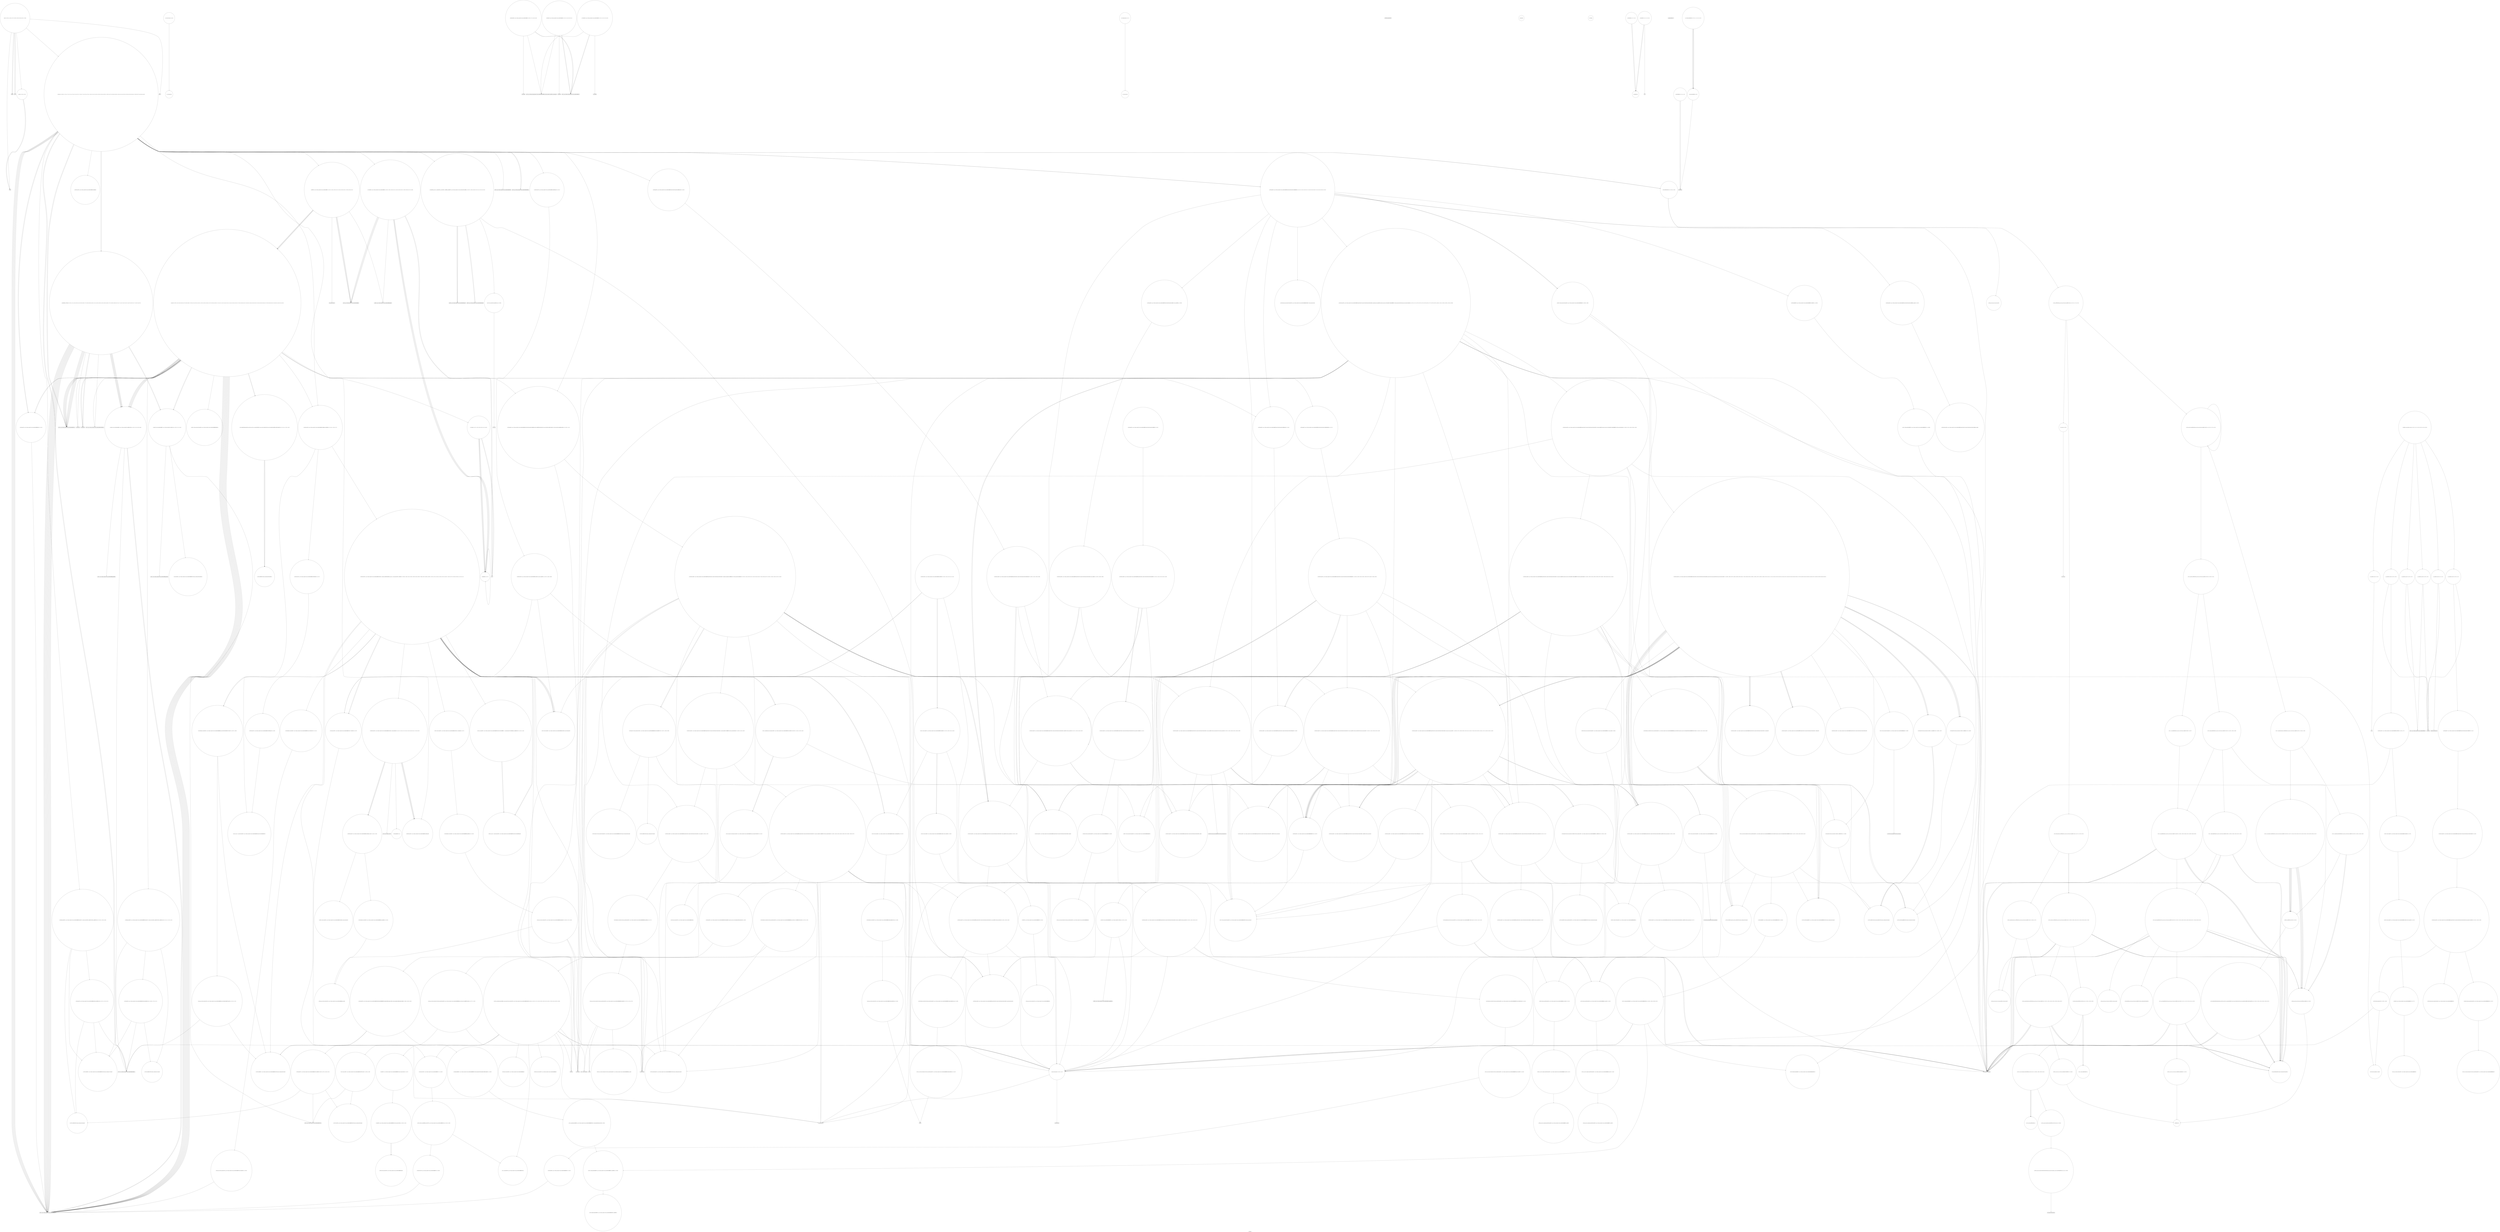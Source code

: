 digraph "Call Graph" {
	label="Call Graph";

	Node0x562616c33780 [shape=record,shape=circle,label="{__cxx_global_var_init|{<s0>1|<s1>2}}"];
	Node0x562616c33780:s0 -> Node0x562616c33800[color=black];
	Node0x562616c33780:s1 -> Node0x5626172f1bb0[color=black];
	Node0x5626172fde10 [shape=record,shape=circle,label="{_ZNKSt3mapINSt7__cxx1112basic_stringIcSt11char_traitsIcESaIcEEEiSt4lessIS5_ESaISt4pairIKS5_iEEE8key_compEv|{<s0>567}}"];
	Node0x5626172fde10:s0 -> Node0x5626172fe110[color=black];
	Node0x5626172f9470 [shape=record,shape=circle,label="{_ZNSt17_Rb_tree_iteratorISt4pairIKNSt7__cxx1112basic_stringIcSt11char_traitsIcESaIcEEEiEEmmEv|{<s0>385}}"];
	Node0x5626172f9470:s0 -> Node0x5626172f9670[color=black];
	Node0x5626172f32b0 [shape=record,shape=circle,label="{_ZNSt8_Rb_treeINSt7__cxx1112basic_stringIcSt11char_traitsIcESaIcEEESt4pairIKS5_iESt10_Select1stIS8_ESt4lessIS5_ESaIS8_EE7_S_leftEPSt18_Rb_tree_node_base}"];
	Node0x5626172f2130 [shape=record,shape=circle,label="{_Z11isUpperCasec}"];
	Node0x5626172fe510 [shape=record,shape=circle,label="{_ZN9__gnu_cxx13new_allocatorISt13_Rb_tree_nodeISt4pairIKNSt7__cxx1112basic_stringIcSt11char_traitsIcESaIcEEEiEEE9constructISA_JRKSt21piecewise_construct_tSt5tupleIJRS9_EESH_IJEEEEEvPT_DpOT0_|{<s0>647|<s1>648|<s2>649|<s3>650|<s4>651}}"];
	Node0x5626172fe510:s0 -> Node0x5626172fe210[color=black];
	Node0x5626172fe510:s1 -> Node0x5626172fe290[color=black];
	Node0x5626172fe510:s2 -> Node0x5626172fe590[color=black];
	Node0x5626172fe510:s3 -> Node0x5626172fe310[color=black];
	Node0x5626172fe510:s4 -> Node0x5626172fe610[color=black];
	Node0x5626172f5b50 [shape=record,shape=circle,label="{_ZN9__gnu_cxxmiIPNSt7__cxx1112basic_stringIcSt11char_traitsIcESaIcEEESt6vectorIS6_SaIS6_EEEENS_17__normal_iteratorIT_T0_E15difference_typeERKSE_SH_|{<s0>424|<s1>425}}"];
	Node0x5626172f5b50:s0 -> Node0x5626172f5d50[color=black];
	Node0x5626172f5b50:s1 -> Node0x5626172f5d50[color=black];
	Node0x5626172f39b0 [shape=record,shape=circle,label="{_ZNSaISt13_Rb_tree_nodeISt4pairIKNSt7__cxx1112basic_stringIcSt11char_traitsIcESaIcEEEiEEED2Ev|{<s0>268}}"];
	Node0x5626172f39b0:s0 -> Node0x5626172f3a30[color=black];
	Node0x5626172f2830 [shape=record,shape=Mrecord,label="{_ZNSirsERd}"];
	Node0x5626172fec10 [shape=record,shape=circle,label="{_ZNSt8_Rb_treeINSt7__cxx1112basic_stringIcSt11char_traitsIcESaIcEEESt4pairIKS5_iESt10_Select1stIS8_ESt4lessIS5_ESaIS8_EE11_M_leftmostEv}"];
	Node0x5626172f6250 [shape=record,shape=circle,label="{_ZN9__gnu_cxx13new_allocatorINSt7__cxx1112basic_stringIcSt11char_traitsIcESaIcEEEE8allocateEmPKv|{<s0>436|<s1>437|<s2>438}}"];
	Node0x5626172f6250:s0 -> Node0x5626172f60d0[color=black];
	Node0x5626172f6250:s1 -> Node0x5626172f9070[color=black];
	Node0x5626172f6250:s2 -> Node0x5626172f90f0[color=black];
	Node0x5626172f40b0 [shape=record,shape=circle,label="{_ZNSt12_Vector_baseINSt7__cxx1112basic_stringIcSt11char_traitsIcESaIcEEESaIS5_EED2Ev|{<s0>279|<s1>280|<s2>281|<s3>282}}"];
	Node0x5626172f40b0:s0 -> Node0x5626172f7b70[color=black];
	Node0x5626172f40b0:s1 -> Node0x5626172f7bf0[color=black];
	Node0x5626172f40b0:s2 -> Node0x5626172f7bf0[color=black];
	Node0x5626172f40b0:s3 -> Node0x5626172f56d0[color=black];
	Node0x5626172f2f30 [shape=record,shape=Mrecord,label="{scanf}"];
	Node0x5626172f6950 [shape=record,shape=circle,label="{_ZNSt6vectorINSt7__cxx1112basic_stringIcSt11char_traitsIcESaIcEEESaIS5_EE15_M_erase_at_endEPS5_|{<s0>467|<s1>468|<s2>469}}"];
	Node0x5626172f6950:s0 -> Node0x5626172f4030[color=black];
	Node0x5626172f6950:s1 -> Node0x5626172f3fb0[color=black];
	Node0x5626172f6950:s2 -> Node0x5626172f56d0[color=black];
	Node0x5626172f7ff0 [shape=record,shape=circle,label="{_ZSt4moveIRiEONSt16remove_referenceIT_E4typeEOS2_}"];
	Node0x5626172f4650 [shape=record,shape=circle,label="{_ZNSt3mapINSt7__cxx1112basic_stringIcSt11char_traitsIcESaIcEEEiSt4lessIS5_ESaISt4pairIKS5_iEEE3endEv|{<s0>138}}"];
	Node0x5626172f4650:s0 -> Node0x5626172f8270[color=black];
	Node0x5626172f7050 [shape=record,shape=circle,label="{_ZSt13__adjust_heapIP5PointlS0_N9__gnu_cxx5__ops15_Iter_less_iterEEvT_T0_S6_T1_T2_|{<s0>501|<s1>502|<s2>503|<s3>504|<s4>505|<s5>506|<s6>507|<s7>508|<s8>509|<s9>510}}"];
	Node0x5626172f7050:s0 -> Node0x5626172f6ed0[color=black];
	Node0x5626172f7050:s1 -> Node0x5626172f6fd0[color=black];
	Node0x5626172f7050:s2 -> Node0x5626172f83f0[color=black];
	Node0x5626172f7050:s3 -> Node0x5626172f6fd0[color=black];
	Node0x5626172f7050:s4 -> Node0x5626172f83f0[color=black];
	Node0x5626172f7050:s5 -> Node0x5626172f70d0[color=black];
	Node0x5626172f7050:s6 -> Node0x5626172f7150[color=black];
	Node0x5626172f7050:s7 -> Node0x5626172f6fd0[color=black];
	Node0x5626172f7050:s8 -> Node0x5626172f83f0[color=black];
	Node0x5626172f7050:s9 -> Node0x5626172f71d0[color=black];
	Node0x5626172f86f0 [shape=record,shape=circle,label="{_ZNK9__gnu_cxx16__aligned_membufISt4pairIKNSt7__cxx1112basic_stringIcSt11char_traitsIcESaIcEEEiEE6_M_ptrEv|{<s0>314}}"];
	Node0x5626172f86f0:s0 -> Node0x5626172f8770[color=black];
	Node0x5626172f4d50 [shape=record,shape=Mrecord,label="{_ZNSt7__cxx1112basic_stringIcSt11char_traitsIcESaIcEEaSERKS4_}"];
	Node0x5626172f7750 [shape=record,shape=circle,label="{_ZN9__gnu_cxx5__ops15__val_comp_iterENS0_15_Iter_less_iterE}"];
	Node0x5626172f8df0 [shape=record,shape=circle,label="{_ZNSt8_Rb_treeINSt7__cxx1112basic_stringIcSt11char_traitsIcESaIcEEESt4pairIKS5_iESt10_Select1stIS8_ESt4lessIS5_ESaIS8_EE11_M_get_nodeEv|{<s0>360|<s1>361}}"];
	Node0x5626172f8df0:s0 -> Node0x5626172f3530[color=black];
	Node0x5626172f8df0:s1 -> Node0x5626172f8ef0[color=black];
	Node0x5626172f5450 [shape=record,shape=circle,label="{_ZNSaISt13_Rb_tree_nodeISt4pairIKNSt7__cxx1112basic_stringIcSt11char_traitsIcESaIcEEEiEEEC2Ev|{<s0>237}}"];
	Node0x5626172f5450:s0 -> Node0x5626172f55d0[color=black];
	Node0x562616c33800 [shape=record,shape=Mrecord,label="{_ZNSt8ios_base4InitC1Ev}"];
	Node0x5626172fde90 [shape=record,shape=circle,label="{_ZNKSt17_Rb_tree_iteratorISt4pairIKNSt7__cxx1112basic_stringIcSt11char_traitsIcESaIcEEEiEEdeEv|{<s0>568|<s1>569}}"];
	Node0x5626172fde90:s0 -> Node0x5626172f35b0[color=black];
	Node0x5626172fde90:s1 -> Node0x5626172f56d0[color=black];
	Node0x5626172f94f0 [shape=record,shape=circle,label="{_ZNSt4pairIPSt18_Rb_tree_node_baseS1_EC2IRS1_Lb1EEEOT_RKS1_|{<s0>386}}"];
	Node0x5626172f94f0:s0 -> Node0x5626172f95f0[color=black];
	Node0x5626172f3330 [shape=record,shape=circle,label="{_ZNSt8_Rb_treeINSt7__cxx1112basic_stringIcSt11char_traitsIcESaIcEEESt4pairIKS5_iESt10_Select1stIS8_ESt4lessIS5_ESaIS8_EE12_M_drop_nodeEPSt13_Rb_tree_nodeIS8_E|{<s0>252|<s1>253}}"];
	Node0x5626172f3330:s0 -> Node0x5626172f33b0[color=black];
	Node0x5626172f3330:s1 -> Node0x5626172f3430[color=black];
	Node0x5626172f21b0 [shape=record,shape=circle,label="{_Z11isLowerCasec}"];
	Node0x5626172fe590 [shape=record,shape=circle,label="{_ZNSt5tupleIJRKNSt7__cxx1112basic_stringIcSt11char_traitsIcESaIcEEEEEC2EOS8_|{<s0>652}}"];
	Node0x5626172fe590:s0 -> Node0x5626172fe690[color=black];
	Node0x5626172f5bd0 [shape=record,shape=circle,label="{_ZNSt6vectorINSt7__cxx1112basic_stringIcSt11char_traitsIcESaIcEEESaIS5_EE5beginEv|{<s0>426}}"];
	Node0x5626172f5bd0:s0 -> Node0x5626172f6150[color=black];
	Node0x5626172f3a30 [shape=record,shape=circle,label="{_ZN9__gnu_cxx13new_allocatorISt13_Rb_tree_nodeISt4pairIKNSt7__cxx1112basic_stringIcSt11char_traitsIcESaIcEEEiEEED2Ev}"];
	Node0x5626172f28b0 [shape=record,shape=circle,label="{_ZltRK5PointS1_}"];
	Node0x5626172fec90 [shape=record,shape=circle,label="{_ZNSt4pairIPSt18_Rb_tree_node_baseS1_EC2IRS1_S4_Lb1EEEOT_OT0_|{<s0>666|<s1>667}}"];
	Node0x5626172fec90:s0 -> Node0x5626172f95f0[color=black];
	Node0x5626172fec90:s1 -> Node0x5626172f95f0[color=black];
	Node0x5626172f62d0 [shape=record,shape=circle,label="{_ZSt22__uninitialized_copy_aISt13move_iteratorIPNSt7__cxx1112basic_stringIcSt11char_traitsIcESaIcEEEES7_S6_ET0_T_SA_S9_RSaIT1_E|{<s0>439|<s1>440|<s2>441}}"];
	Node0x5626172f62d0:s0 -> Node0x5626172f83f0[color=black];
	Node0x5626172f62d0:s1 -> Node0x5626172f83f0[color=black];
	Node0x5626172f62d0:s2 -> Node0x5626172f63d0[color=black];
	Node0x5626172f4130 [shape=record,shape=circle,label="{_ZSt8_DestroyIPNSt7__cxx1112basic_stringIcSt11char_traitsIcESaIcEEEEvT_S7_|{<s0>283}}"];
	Node0x5626172f4130:s0 -> Node0x5626172f41b0[color=black];
	Node0x5626172f2fb0 [shape=record,shape=circle,label="{_Z5getIdB5cxx11P5Pointi|{<s0>50|<s1>51|<s2>52|<s3>53|<s4>54|<s5>55|<s6>56|<s7>57|<s8>58|<s9>59|<s10>60|<s11>61|<s12>62|<s13>63|<s14>64|<s15>65|<s16>66|<s17>67|<s18>68|<s19>69|<s20>70|<s21>71|<s22>72|<s23>73|<s24>74|<s25>75|<s26>76|<s27>77|<s28>78|<s29>79}}"];
	Node0x5626172f2fb0:s0 -> Node0x5626172f3030[color=black];
	Node0x5626172f2fb0:s1 -> Node0x5626172f30b0[color=black];
	Node0x5626172f2fb0:s2 -> Node0x5626172f3130[color=black];
	Node0x5626172f2fb0:s3 -> Node0x5626172f4250[color=black];
	Node0x5626172f2fb0:s4 -> Node0x5626172f31b0[color=black];
	Node0x5626172f2fb0:s5 -> Node0x5626172f42d0[color=black];
	Node0x5626172f2fb0:s6 -> Node0x5626172f2d30[color=black];
	Node0x5626172f2fb0:s7 -> Node0x5626172f2d30[color=black];
	Node0x5626172f2fb0:s8 -> Node0x5626172f3130[color=black];
	Node0x5626172f2fb0:s9 -> Node0x5626172f2d30[color=black];
	Node0x5626172f2fb0:s10 -> Node0x5626172f4250[color=black];
	Node0x5626172f2fb0:s11 -> Node0x5626172f42d0[color=black];
	Node0x5626172f2fb0:s12 -> Node0x5626172f2d30[color=black];
	Node0x5626172f2fb0:s13 -> Node0x5626172f4250[color=black];
	Node0x5626172f2fb0:s14 -> Node0x5626172f42d0[color=black];
	Node0x5626172f2fb0:s15 -> Node0x5626172f2d30[color=black];
	Node0x5626172f2fb0:s16 -> Node0x5626172f4250[color=black];
	Node0x5626172f2fb0:s17 -> Node0x5626172f31b0[color=black];
	Node0x5626172f2fb0:s18 -> Node0x5626172f42d0[color=black];
	Node0x5626172f2fb0:s19 -> Node0x5626172f2d30[color=black];
	Node0x5626172f2fb0:s20 -> Node0x5626172f2d30[color=black];
	Node0x5626172f2fb0:s21 -> Node0x5626172f2d30[color=black];
	Node0x5626172f2fb0:s22 -> Node0x5626172f4250[color=black];
	Node0x5626172f2fb0:s23 -> Node0x5626172f42d0[color=black];
	Node0x5626172f2fb0:s24 -> Node0x5626172f2d30[color=black];
	Node0x5626172f2fb0:s25 -> Node0x5626172f4250[color=black];
	Node0x5626172f2fb0:s26 -> Node0x5626172f42d0[color=black];
	Node0x5626172f2fb0:s27 -> Node0x5626172f2d30[color=black];
	Node0x5626172f2fb0:s28 -> Node0x5626172f2d30[color=black];
	Node0x5626172f2fb0:s29 -> Node0x5626172f2d30[color=black];
	Node0x5626172f69d0 [shape=record,shape=circle,label="{_ZSt6__sortIP5PointN9__gnu_cxx5__ops15_Iter_less_iterEEvT_S5_T0_|{<s0>470|<s1>471|<s2>472}}"];
	Node0x5626172f69d0:s0 -> Node0x5626172f6b50[color=black];
	Node0x5626172f69d0:s1 -> Node0x5626172f6ad0[color=black];
	Node0x5626172f69d0:s2 -> Node0x5626172f6bd0[color=black];
	Node0x5626172f8070 [shape=record,shape=circle,label="{_ZNSt8_Rb_treeINSt7__cxx1112basic_stringIcSt11char_traitsIcESaIcEEESt4pairIKS5_iESt10_Select1stIS8_ESt4lessIS5_ESaIS8_EE4findERS7_|{<s0>292|<s1>293|<s2>294|<s3>295|<s4>296|<s5>297|<s6>298|<s7>299|<s8>300}}"];
	Node0x5626172f8070:s0 -> Node0x5626172f5950[color=black];
	Node0x5626172f8070:s1 -> Node0x5626172f8170[color=black];
	Node0x5626172f8070:s2 -> Node0x5626172f80f0[color=black];
	Node0x5626172f8070:s3 -> Node0x5626172f8270[color=black];
	Node0x5626172f8070:s4 -> Node0x5626172f81f0[color=black];
	Node0x5626172f8070:s5 -> Node0x5626172f8370[color=black];
	Node0x5626172f8070:s6 -> Node0x5626172f82f0[color=black];
	Node0x5626172f8070:s7 -> Node0x5626172f8270[color=black];
	Node0x5626172f8070:s8 -> Node0x5626172f83f0[color=black];
	Node0x5626172f46d0 [shape=record,shape=circle,label="{_ZNSt3mapINSt7__cxx1112basic_stringIcSt11char_traitsIcESaIcEEEiSt4lessIS5_ESaISt4pairIKS5_iEEE6insertIS8_IS5_iEEENSt9enable_ifIXsr16is_constructibleISA_T_EE5valueES8_ISt17_Rb_tree_iteratorISA_EbEE4typeEOSG_|{<s0>139|<s1>140}}"];
	Node0x5626172f46d0:s0 -> Node0x5626172f89f0[color=black];
	Node0x5626172f46d0:s1 -> Node0x5626172f8970[color=black];
	Node0x5626172f70d0 [shape=record,shape=circle,label="{_ZSt4moveIRN9__gnu_cxx5__ops15_Iter_less_iterEEONSt16remove_referenceIT_E4typeEOS5_}"];
	Node0x5626172f8770 [shape=record,shape=circle,label="{_ZNK9__gnu_cxx16__aligned_membufISt4pairIKNSt7__cxx1112basic_stringIcSt11char_traitsIcESaIcEEEiEE7_M_addrEv}"];
	Node0x5626172f4dd0 [shape=record,shape=circle,label="{_ZSt4sortIP5PointEvT_S2_|{<s0>202|<s1>203}}"];
	Node0x5626172f4dd0:s0 -> Node0x5626172f6a50[color=black];
	Node0x5626172f4dd0:s1 -> Node0x5626172f69d0[color=black];
	Node0x5626172f77d0 [shape=record,shape=circle,label="{_ZSt23__copy_move_backward_a2ILb1EP5PointS1_ET1_T0_S3_S2_|{<s0>558|<s1>559|<s2>560|<s3>561}}"];
	Node0x5626172f77d0:s0 -> Node0x5626172f7950[color=black];
	Node0x5626172f77d0:s1 -> Node0x5626172f7950[color=black];
	Node0x5626172f77d0:s2 -> Node0x5626172f7950[color=black];
	Node0x5626172f77d0:s3 -> Node0x5626172f78d0[color=black];
	Node0x5626172f8e70 [shape=record,shape=circle,label="{_ZNSt8_Rb_treeINSt7__cxx1112basic_stringIcSt11char_traitsIcESaIcEEESt4pairIKS5_iESt10_Select1stIS8_ESt4lessIS5_ESaIS8_EE17_M_construct_nodeIJS6_IS5_iEEEEvPSt13_Rb_tree_nodeIS8_EDpOT_|{<s0>362|<s1>363|<s2>364|<s3>365|<s4>366|<s5>367|<s6>368|<s7>369|<s8>370}}"];
	Node0x5626172f8e70:s0 -> Node0x5626172f3530[color=black];
	Node0x5626172f8e70:s1 -> Node0x5626172f35b0[color=black];
	Node0x5626172f8e70:s2 -> Node0x5626172f89f0[color=black];
	Node0x5626172f8e70:s3 -> Node0x5626172f9170[color=black];
	Node0x5626172f8e70:s4 -> Node0x5626172f5750[color=black];
	Node0x5626172f8e70:s5 -> Node0x5626172f3430[color=black];
	Node0x5626172f8e70:s6 -> Node0x5626172f8c70[color=black];
	Node0x5626172f8e70:s7 -> Node0x5626172f8cf0[color=black];
	Node0x5626172f8e70:s8 -> Node0x5626172f56d0[color=black];
	Node0x5626172f54d0 [shape=record,shape=circle,label="{_ZNSt20_Rb_tree_key_compareISt4lessINSt7__cxx1112basic_stringIcSt11char_traitsIcESaIcEEEEEC2Ev}"];
	Node0x5626172f1b30 [shape=record,shape=Mrecord,label="{_ZNSt8ios_base4InitD1Ev}"];
	Node0x5626172fdf10 [shape=record,shape=circle,label="{_ZNSt8_Rb_treeINSt7__cxx1112basic_stringIcSt11char_traitsIcESaIcEEESt4pairIKS5_iESt10_Select1stIS8_ESt4lessIS5_ESaIS8_EE22_M_emplace_hint_uniqueIJRKSt21piecewise_construct_tSt5tupleIJRS7_EESJ_IJEEEEESt17_Rb_tree_iteratorIS8_ESt23_Rb_tree_const_iteratorIS8_EDpOT_|{<s0>570|<s1>571|<s2>572|<s3>573|<s4>574|<s5>575|<s6>576|<s7>577|<s8>578|<s9>579|<s10>580|<s11>581|<s12>582|<s13>583|<s14>584|<s15>585}}"];
	Node0x5626172fdf10:s0 -> Node0x5626172fe210[color=black];
	Node0x5626172fdf10:s1 -> Node0x5626172fe290[color=black];
	Node0x5626172fdf10:s2 -> Node0x5626172fe310[color=black];
	Node0x5626172fdf10:s3 -> Node0x5626172fe190[color=black];
	Node0x5626172fdf10:s4 -> Node0x5626172f83f0[color=black];
	Node0x5626172fdf10:s5 -> Node0x5626172f8470[color=black];
	Node0x5626172fdf10:s6 -> Node0x5626172fe390[color=black];
	Node0x5626172fdf10:s7 -> Node0x5626172f8b70[color=black];
	Node0x5626172fdf10:s8 -> Node0x5626172f5750[color=black];
	Node0x5626172fdf10:s9 -> Node0x5626172f3330[color=black];
	Node0x5626172fdf10:s10 -> Node0x5626172f8c70[color=black];
	Node0x5626172fdf10:s11 -> Node0x5626172f3330[color=black];
	Node0x5626172fdf10:s12 -> Node0x5626172f84f0[color=black];
	Node0x5626172fdf10:s13 -> Node0x5626172f8cf0[color=black];
	Node0x5626172fdf10:s14 -> Node0x5626172f8d70[color=black];
	Node0x5626172fdf10:s15 -> Node0x5626172f56d0[color=black];
	Node0x5626172f9570 [shape=record,shape=circle,label="{_ZSt7forwardIRPSt13_Rb_tree_nodeISt4pairIKNSt7__cxx1112basic_stringIcSt11char_traitsIcESaIcEEEiEEEOT_RNSt16remove_referenceISD_E4typeE}"];
	Node0x5626172f33b0 [shape=record,shape=circle,label="{_ZNSt8_Rb_treeINSt7__cxx1112basic_stringIcSt11char_traitsIcESaIcEEESt4pairIKS5_iESt10_Select1stIS8_ESt4lessIS5_ESaIS8_EE15_M_destroy_nodeEPSt13_Rb_tree_nodeIS8_E|{<s0>254|<s1>255|<s2>256|<s3>257}}"];
	Node0x5626172f33b0:s0 -> Node0x5626172f3530[color=black];
	Node0x5626172f33b0:s1 -> Node0x5626172f35b0[color=black];
	Node0x5626172f33b0:s2 -> Node0x5626172f34b0[color=black];
	Node0x5626172f33b0:s3 -> Node0x5626172f56d0[color=black];
	Node0x5626172f2230 [shape=record,shape=circle,label="{_Z8isLetterc}"];
	Node0x5626172fe610 [shape=record,shape=circle,label="{_ZNSt4pairIKNSt7__cxx1112basic_stringIcSt11char_traitsIcESaIcEEEiEC2IJRS6_EJEEESt21piecewise_construct_tSt5tupleIJDpT_EESB_IJDpT0_EE|{<s0>653}}"];
	Node0x5626172fe610:s0 -> Node0x5626172fe890[color=black];
	Node0x5626172f5c50 [shape=record,shape=circle,label="{_ZNSt12_Vector_baseINSt7__cxx1112basic_stringIcSt11char_traitsIcESaIcEEESaIS5_EE11_M_allocateEm|{<s0>427}}"];
	Node0x5626172f5c50:s0 -> Node0x5626172f61d0[color=black];
	Node0x5626172f3ab0 [shape=record,shape=circle,label="{_ZSt7forwardIRNSt7__cxx1112basic_stringIcSt11char_traitsIcESaIcEEEEOT_RNSt16remove_referenceIS7_E4typeE}"];
	Node0x5626172f2930 [shape=record,shape=circle,label="{__cxx_global_var_init.2|{<s0>30|<s1>31}}"];
	Node0x5626172f2930:s0 -> Node0x5626172f29b0[color=black];
	Node0x5626172f2930:s1 -> Node0x5626172f1bb0[color=black];
	Node0x5626172fed10 [shape=record,shape=circle,label="{_ZNSt17_Rb_tree_iteratorISt4pairIKNSt7__cxx1112basic_stringIcSt11char_traitsIcESaIcEEEiEEppEv|{<s0>668}}"];
	Node0x5626172fed10:s0 -> Node0x5626172fed90[color=black];
	Node0x5626172f6350 [shape=record,shape=circle,label="{_ZSt32__make_move_if_noexcept_iteratorINSt7__cxx1112basic_stringIcSt11char_traitsIcESaIcEEESt13move_iteratorIPS5_EET0_PT_|{<s0>442}}"];
	Node0x5626172f6350:s0 -> Node0x5626172f67d0[color=black];
	Node0x5626172f41b0 [shape=record,shape=circle,label="{_ZNSt12_Destroy_auxILb0EE9__destroyIPNSt7__cxx1112basic_stringIcSt11char_traitsIcESaIcEEEEEvT_S9_|{<s0>284|<s1>285}}"];
	Node0x5626172f41b0:s0 -> Node0x5626172f7af0[color=black];
	Node0x5626172f41b0:s1 -> Node0x5626172f7a70[color=black];
	Node0x5626172f3030 [shape=record,shape=Mrecord,label="{_ZNSaIcEC1Ev}"];
	Node0x5626172f6a50 [shape=record,shape=circle,label="{_ZN9__gnu_cxx5__ops16__iter_less_iterEv}"];
	Node0x5626172f80f0 [shape=record,shape=circle,label="{_ZNSt8_Rb_treeINSt7__cxx1112basic_stringIcSt11char_traitsIcESaIcEEESt4pairIKS5_iESt10_Select1stIS8_ESt4lessIS5_ESaIS8_EE14_M_lower_boundEPSt13_Rb_tree_nodeIS8_EPSt18_Rb_tree_node_baseRS7_|{<s0>301|<s1>302|<s2>303|<s3>304|<s4>305}}"];
	Node0x5626172f80f0:s0 -> Node0x5626172f8470[color=black];
	Node0x5626172f80f0:s1 -> Node0x5626172f82f0[color=black];
	Node0x5626172f80f0:s2 -> Node0x5626172f32b0[color=black];
	Node0x5626172f80f0:s3 -> Node0x5626172f3230[color=black];
	Node0x5626172f80f0:s4 -> Node0x5626172f84f0[color=black];
	Node0x5626172f4750 [shape=record,shape=circle,label="{_ZSt9make_pairIRNSt7__cxx1112basic_stringIcSt11char_traitsIcESaIcEEERiESt4pairINSt17__decay_and_stripIT_E6__typeENS9_IT0_E6__typeEEOSA_OSD_|{<s0>141|<s1>142|<s2>143}}"];
	Node0x5626172f4750:s0 -> Node0x5626172f3ab0[color=black];
	Node0x5626172f4750:s1 -> Node0x5626172f3b30[color=black];
	Node0x5626172f4750:s2 -> Node0x5626172f3bb0[color=black];
	Node0x5626172f7150 [shape=record,shape=circle,label="{_ZN9__gnu_cxx5__ops14_Iter_less_valC2ENS0_15_Iter_less_iterE}"];
	Node0x5626172f87f0 [shape=record,shape=circle,label="{_ZStltIcSt11char_traitsIcESaIcEEbRKNSt7__cxx1112basic_stringIT_T0_T1_EESA_|{<s0>315|<s1>316}}"];
	Node0x5626172f87f0:s0 -> Node0x5626172f8870[color=black];
	Node0x5626172f87f0:s1 -> Node0x5626172f56d0[color=black];
	Node0x5626172f4e50 [shape=record,shape=circle,label="{_ZSt9make_pairIRNSt7__cxx1112basic_stringIcSt11char_traitsIcESaIcEEEiESt4pairINSt17__decay_and_stripIT_E6__typeENS8_IT0_E6__typeEEOS9_OSC_|{<s0>204|<s1>205|<s2>206}}"];
	Node0x5626172f4e50:s0 -> Node0x5626172f3ab0[color=black];
	Node0x5626172f4e50:s1 -> Node0x5626172f3c30[color=black];
	Node0x5626172f4e50:s2 -> Node0x5626172f3cb0[color=black];
	Node0x5626172f7850 [shape=record,shape=circle,label="{_ZSt12__miter_baseIP5PointET_S2_}"];
	Node0x5626172f8ef0 [shape=record,shape=circle,label="{_ZNSt16allocator_traitsISaISt13_Rb_tree_nodeISt4pairIKNSt7__cxx1112basic_stringIcSt11char_traitsIcESaIcEEEiEEEE8allocateERSB_m|{<s0>371}}"];
	Node0x5626172f8ef0:s0 -> Node0x5626172f8f70[color=black];
	Node0x5626172f5550 [shape=record,shape=circle,label="{_ZNSt15_Rb_tree_headerC2Ev|{<s0>238|<s1>239}}"];
	Node0x5626172f5550:s0 -> Node0x5626172f5650[color=black];
	Node0x5626172f5550:s1 -> Node0x5626172f56d0[color=black];
	Node0x5626172f1bb0 [shape=record,shape=Mrecord,label="{__cxa_atexit}"];
	Node0x5626172fdf90 [shape=record,shape=circle,label="{_ZNSt23_Rb_tree_const_iteratorISt4pairIKNSt7__cxx1112basic_stringIcSt11char_traitsIcESaIcEEEiEEC2ERKSt17_Rb_tree_iteratorIS8_E}"];
	Node0x5626172f95f0 [shape=record,shape=circle,label="{_ZSt7forwardIRPSt18_Rb_tree_node_baseEOT_RNSt16remove_referenceIS3_E4typeE}"];
	Node0x5626172f3430 [shape=record,shape=circle,label="{_ZNSt8_Rb_treeINSt7__cxx1112basic_stringIcSt11char_traitsIcESaIcEEESt4pairIKS5_iESt10_Select1stIS8_ESt4lessIS5_ESaIS8_EE11_M_put_nodeEPSt13_Rb_tree_nodeIS8_E|{<s0>258|<s1>259|<s2>260}}"];
	Node0x5626172f3430:s0 -> Node0x5626172f3530[color=black];
	Node0x5626172f3430:s1 -> Node0x5626172f3830[color=black];
	Node0x5626172f3430:s2 -> Node0x5626172f56d0[color=black];
	Node0x5626172f22b0 [shape=record,shape=circle,label="{_Z7isDigitc}"];
	Node0x5626172fe690 [shape=record,shape=circle,label="{_ZNSt11_Tuple_implILm0EJRKNSt7__cxx1112basic_stringIcSt11char_traitsIcESaIcEEEEEC2EOS8_|{<s0>654|<s1>655|<s2>656|<s3>657}}"];
	Node0x5626172fe690:s0 -> Node0x5626172fe710[color=black];
	Node0x5626172fe690:s1 -> Node0x5626172f5a50[color=black];
	Node0x5626172fe690:s2 -> Node0x5626172fe790[color=black];
	Node0x5626172fe690:s3 -> Node0x5626172f56d0[color=black];
	Node0x5626172f5cd0 [shape=record,shape=circle,label="{_ZSt34__uninitialized_move_if_noexcept_aIPNSt7__cxx1112basic_stringIcSt11char_traitsIcESaIcEEES6_SaIS5_EET0_T_S9_S8_RT1_|{<s0>428|<s1>429|<s2>430}}"];
	Node0x5626172f5cd0:s0 -> Node0x5626172f6350[color=black];
	Node0x5626172f5cd0:s1 -> Node0x5626172f6350[color=black];
	Node0x5626172f5cd0:s2 -> Node0x5626172f62d0[color=black];
	Node0x5626172f3b30 [shape=record,shape=circle,label="{_ZSt7forwardIRiEOT_RNSt16remove_referenceIS1_E4typeE}"];
	Node0x5626172f29b0 [shape=record,shape=circle,label="{_ZNSt3mapINSt7__cxx1112basic_stringIcSt11char_traitsIcESaIcEEEiSt4lessIS5_ESaISt4pairIKS5_iEEEC2Ev|{<s0>32}}"];
	Node0x5626172f29b0:s0 -> Node0x5626172f5350[color=black];
	Node0x5626172fed90 [shape=record,shape=Mrecord,label="{_ZSt18_Rb_tree_incrementPSt18_Rb_tree_node_base}"];
	Node0x5626172f63d0 [shape=record,shape=circle,label="{_ZSt18uninitialized_copyISt13move_iteratorIPNSt7__cxx1112basic_stringIcSt11char_traitsIcESaIcEEEES7_ET0_T_SA_S9_|{<s0>443|<s1>444|<s2>445}}"];
	Node0x5626172f63d0:s0 -> Node0x5626172f83f0[color=black];
	Node0x5626172f63d0:s1 -> Node0x5626172f83f0[color=black];
	Node0x5626172f63d0:s2 -> Node0x5626172f6450[color=black];
	Node0x5626172f7a70 [shape=record,shape=circle,label="{_ZSt8_DestroyINSt7__cxx1112basic_stringIcSt11char_traitsIcESaIcEEEEvPT_|{<s0>286}}"];
	Node0x5626172f7a70:s0 -> Node0x5626172f2d30[color=black];
	Node0x5626172f30b0 [shape=record,shape=Mrecord,label="{_ZNSt7__cxx1112basic_stringIcSt11char_traitsIcESaIcEEC1EPKcRKS3_}"];
	Node0x5626172f6ad0 [shape=record,shape=circle,label="{_ZSt16__introsort_loopIP5PointlN9__gnu_cxx5__ops15_Iter_less_iterEEvT_S5_T0_T1_|{<s0>473|<s1>474|<s2>475}}"];
	Node0x5626172f6ad0:s0 -> Node0x5626172f6c50[color=black];
	Node0x5626172f6ad0:s1 -> Node0x5626172f6cd0[color=black];
	Node0x5626172f6ad0:s2 -> Node0x5626172f6ad0[color=black];
	Node0x5626172f8170 [shape=record,shape=circle,label="{_ZNSt8_Rb_treeINSt7__cxx1112basic_stringIcSt11char_traitsIcESaIcEEESt4pairIKS5_iESt10_Select1stIS8_ESt4lessIS5_ESaIS8_EE6_M_endEv}"];
	Node0x5626172f47d0 [shape=record,shape=circle,label="{_ZNSt4pairINSt7__cxx1112basic_stringIcSt11char_traitsIcESaIcEEEiED2Ev|{<s0>144}}"];
	Node0x5626172f47d0:s0 -> Node0x5626172f2d30[color=black];
	Node0x5626172f71d0 [shape=record,shape=circle,label="{_ZSt11__push_heapIP5PointlS0_N9__gnu_cxx5__ops14_Iter_less_valEEvT_T0_S6_T1_RT2_|{<s0>511|<s1>512|<s2>513|<s3>514|<s4>515}}"];
	Node0x5626172f71d0:s0 -> Node0x5626172f7250[color=black];
	Node0x5626172f71d0:s1 -> Node0x5626172f6fd0[color=black];
	Node0x5626172f71d0:s2 -> Node0x5626172f83f0[color=black];
	Node0x5626172f71d0:s3 -> Node0x5626172f6fd0[color=black];
	Node0x5626172f71d0:s4 -> Node0x5626172f83f0[color=black];
	Node0x5626172f8870 [shape=record,shape=Mrecord,label="{_ZNKSt7__cxx1112basic_stringIcSt11char_traitsIcESaIcEE7compareERKS4_}"];
	Node0x5626172f4ed0 [shape=record,shape=circle,label="{_ZNKSt6vectorINSt7__cxx1112basic_stringIcSt11char_traitsIcESaIcEEESaIS5_EE4sizeEv}"];
	Node0x5626172f78d0 [shape=record,shape=circle,label="{_ZSt22__copy_move_backward_aILb1EP5PointS1_ET1_T0_S3_S2_|{<s0>562}}"];
	Node0x5626172f78d0:s0 -> Node0x5626172f79d0[color=black];
	Node0x5626172f8f70 [shape=record,shape=circle,label="{_ZN9__gnu_cxx13new_allocatorISt13_Rb_tree_nodeISt4pairIKNSt7__cxx1112basic_stringIcSt11char_traitsIcESaIcEEEiEEE8allocateEmPKv|{<s0>372|<s1>373|<s2>374}}"];
	Node0x5626172f8f70:s0 -> Node0x5626172f8ff0[color=black];
	Node0x5626172f8f70:s1 -> Node0x5626172f9070[color=black];
	Node0x5626172f8f70:s2 -> Node0x5626172f90f0[color=black];
	Node0x5626172f55d0 [shape=record,shape=circle,label="{_ZN9__gnu_cxx13new_allocatorISt13_Rb_tree_nodeISt4pairIKNSt7__cxx1112basic_stringIcSt11char_traitsIcESaIcEEEiEEEC2Ev}"];
	Node0x5626172f1c30 [shape=record,shape=circle,label="{__cxx_global_var_init.1|{<s0>3}}"];
	Node0x5626172f1c30:s0 -> Node0x5626172f1cb0[color=black];
	Node0x5626172fe010 [shape=record,shape=circle,label="{_ZNSt5tupleIJRKNSt7__cxx1112basic_stringIcSt11char_traitsIcESaIcEEEEEC2IvLb1EEES7_|{<s0>586}}"];
	Node0x5626172fe010:s0 -> Node0x5626172fee10[color=black];
	Node0x5626172f9670 [shape=record,shape=Mrecord,label="{_ZSt18_Rb_tree_decrementPSt18_Rb_tree_node_base}"];
	Node0x5626172f34b0 [shape=record,shape=circle,label="{_ZNSt16allocator_traitsISaISt13_Rb_tree_nodeISt4pairIKNSt7__cxx1112basic_stringIcSt11char_traitsIcESaIcEEEiEEEE7destroyIS9_EEvRSB_PT_|{<s0>261}}"];
	Node0x5626172f34b0:s0 -> Node0x5626172f3630[color=black];
	Node0x5626172f2330 [shape=record,shape=circle,label="{_Z11toLowerCasec|{<s0>16}}"];
	Node0x5626172f2330:s0 -> Node0x5626172f2130[color=black];
	Node0x5626172fe710 [shape=record,shape=circle,label="{_ZNSt11_Tuple_implILm0EJRKNSt7__cxx1112basic_stringIcSt11char_traitsIcESaIcEEEEE7_M_headERS8_|{<s0>658}}"];
	Node0x5626172fe710:s0 -> Node0x5626172fe810[color=black];
	Node0x5626172f5d50 [shape=record,shape=circle,label="{_ZNK9__gnu_cxx17__normal_iteratorIPNSt7__cxx1112basic_stringIcSt11char_traitsIcESaIcEEESt6vectorIS6_SaIS6_EEE4baseEv}"];
	Node0x5626172f3bb0 [shape=record,shape=circle,label="{_ZNSt4pairINSt7__cxx1112basic_stringIcSt11char_traitsIcESaIcEEEiEC2IRS5_RiLb1EEEOT_OT0_|{<s0>269|<s1>270|<s2>271}}"];
	Node0x5626172f3bb0:s0 -> Node0x5626172f3ab0[color=black];
	Node0x5626172f3bb0:s1 -> Node0x5626172f50d0[color=black];
	Node0x5626172f3bb0:s2 -> Node0x5626172f3b30[color=black];
	Node0x5626172f2a30 [shape=record,shape=circle,label="{_ZNSt3mapINSt7__cxx1112basic_stringIcSt11char_traitsIcESaIcEEEiSt4lessIS5_ESaISt4pairIKS5_iEEED2Ev|{<s0>33}}"];
	Node0x5626172f2a30:s0 -> Node0x5626172f5850[color=black];
	Node0x5626172fee10 [shape=record,shape=circle,label="{_ZNSt11_Tuple_implILm0EJRKNSt7__cxx1112basic_stringIcSt11char_traitsIcESaIcEEEEEC2ES7_|{<s0>669}}"];
	Node0x5626172fee10:s0 -> Node0x5626172fe790[color=black];
	Node0x5626172f6450 [shape=record,shape=circle,label="{_ZNSt20__uninitialized_copyILb0EE13__uninit_copyISt13move_iteratorIPNSt7__cxx1112basic_stringIcSt11char_traitsIcESaIcEEEES9_EET0_T_SC_SB_|{<s0>446|<s1>447|<s2>448|<s3>449|<s4>450|<s5>451|<s6>452|<s7>453|<s8>454|<s9>455|<s10>456}}"];
	Node0x5626172f6450:s0 -> Node0x5626172f64d0[color=black];
	Node0x5626172f6450:s1 -> Node0x5626172f7af0[color=black];
	Node0x5626172f6450:s2 -> Node0x5626172f65d0[color=black];
	Node0x5626172f6450:s3 -> Node0x5626172f6550[color=black];
	Node0x5626172f6450:s4 -> Node0x5626172f6650[color=black];
	Node0x5626172f6450:s5 -> Node0x5626172f5750[color=black];
	Node0x5626172f6450:s6 -> Node0x5626172f4130[color=black];
	Node0x5626172f6450:s7 -> Node0x5626172f8c70[color=black];
	Node0x5626172f6450:s8 -> Node0x5626172f8cf0[color=black];
	Node0x5626172f6450:s9 -> Node0x5626172f8d70[color=black];
	Node0x5626172f6450:s10 -> Node0x5626172f56d0[color=black];
	Node0x5626172f7af0 [shape=record,shape=circle,label="{_ZSt11__addressofINSt7__cxx1112basic_stringIcSt11char_traitsIcESaIcEEEEPT_RS6_}"];
	Node0x5626172f3130 [shape=record,shape=Mrecord,label="{_ZNSaIcED1Ev}"];
	Node0x5626172f6b50 [shape=record,shape=circle,label="{_ZSt4__lgl|{<s0>476}}"];
	Node0x5626172f6b50:s0 -> Node0x5626172f74d0[color=black];
	Node0x5626172f81f0 [shape=record,shape=circle,label="{_ZNKSt17_Rb_tree_iteratorISt4pairIKNSt7__cxx1112basic_stringIcSt11char_traitsIcESaIcEEEiEEeqERKS9_}"];
	Node0x5626172f4850 [shape=record,shape=circle,label="{_ZNSt6vectorINSt7__cxx1112basic_stringIcSt11char_traitsIcESaIcEEESaIS5_EE9push_backERKS5_|{<s0>145|<s1>146|<s2>147}}"];
	Node0x5626172f4850:s0 -> Node0x5626172f9870[color=black];
	Node0x5626172f4850:s1 -> Node0x5626172f9970[color=black];
	Node0x5626172f4850:s2 -> Node0x5626172f98f0[color=black];
	Node0x5626172f7250 [shape=record,shape=circle,label="{_ZNK9__gnu_cxx5__ops14_Iter_less_valclIP5PointS3_EEbT_RT0_|{<s0>516}}"];
	Node0x5626172f7250:s0 -> Node0x5626172f28b0[color=black];
	Node0x5626172f88f0 [shape=record,shape=circle,label="{_ZNSt8_Rb_treeINSt7__cxx1112basic_stringIcSt11char_traitsIcESaIcEEESt4pairIKS5_iESt10_Select1stIS8_ESt4lessIS5_ESaIS8_EE8_S_valueEPKSt18_Rb_tree_node_base|{<s0>317}}"];
	Node0x5626172f88f0:s0 -> Node0x5626172f8670[color=black];
	Node0x5626172f4f50 [shape=record,shape=circle,label="{_ZNSt6vectorINSt7__cxx1112basic_stringIcSt11char_traitsIcESaIcEEESaIS5_EEixEm}"];
	Node0x5626172f7950 [shape=record,shape=circle,label="{_ZSt12__niter_baseIP5PointET_S2_}"];
	Node0x5626172f8ff0 [shape=record,shape=circle,label="{_ZNK9__gnu_cxx13new_allocatorISt13_Rb_tree_nodeISt4pairIKNSt7__cxx1112basic_stringIcSt11char_traitsIcESaIcEEEiEEE8max_sizeEv}"];
	Node0x5626172f5650 [shape=record,shape=circle,label="{_ZNSt15_Rb_tree_header8_M_resetEv}"];
	Node0x5626172f1cb0 [shape=record,shape=Mrecord,label="{acos}"];
	Node0x5626172fe090 [shape=record,shape=circle,label="{_ZNSt8_Rb_treeINSt7__cxx1112basic_stringIcSt11char_traitsIcESaIcEEESt4pairIKS5_iESt10_Select1stIS8_ESt4lessIS5_ESaIS8_EE11lower_boundERS7_|{<s0>587|<s1>588|<s2>589}}"];
	Node0x5626172fe090:s0 -> Node0x5626172f5950[color=black];
	Node0x5626172fe090:s1 -> Node0x5626172f8170[color=black];
	Node0x5626172fe090:s2 -> Node0x5626172f80f0[color=black];
	Node0x5626172f96f0 [shape=record,shape=Mrecord,label="{_ZSt29_Rb_tree_insert_and_rebalancebPSt18_Rb_tree_node_baseS0_RS_}"];
	Node0x5626172f3530 [shape=record,shape=circle,label="{_ZNSt8_Rb_treeINSt7__cxx1112basic_stringIcSt11char_traitsIcESaIcEEESt4pairIKS5_iESt10_Select1stIS8_ESt4lessIS5_ESaIS8_EE21_M_get_Node_allocatorEv}"];
	Node0x5626172f23b0 [shape=record,shape=circle,label="{_Z11toUpperCasec|{<s0>17}}"];
	Node0x5626172f23b0:s0 -> Node0x5626172f21b0[color=black];
	Node0x5626172fe790 [shape=record,shape=circle,label="{_ZNSt10_Head_baseILm0ERKNSt7__cxx1112basic_stringIcSt11char_traitsIcESaIcEEELb0EEC2ES7_}"];
	Node0x5626172f5dd0 [shape=record,shape=circle,label="{_ZNSt16allocator_traitsISaINSt7__cxx1112basic_stringIcSt11char_traitsIcESaIcEEEEE7destroyIS5_EEvRS6_PT_|{<s0>431}}"];
	Node0x5626172f5dd0:s0 -> Node0x5626172f6850[color=black];
	Node0x5626172f3c30 [shape=record,shape=circle,label="{_ZSt7forwardIiEOT_RNSt16remove_referenceIS0_E4typeE}"];
	Node0x5626172f2ab0 [shape=record,shape=circle,label="{__cxx_global_var_init.3|{<s0>34|<s1>35}}"];
	Node0x5626172f2ab0:s0 -> Node0x5626172f2b30[color=black];
	Node0x5626172f2ab0:s1 -> Node0x5626172f1bb0[color=black];
	Node0x5626172fee90 [shape=record,shape=circle,label="{_GLOBAL__sub_I_ACRush_0_0.cpp|{<s0>670|<s1>671|<s2>672|<s3>673|<s4>674|<s5>675}}"];
	Node0x5626172fee90:s0 -> Node0x562616c33780[color=black];
	Node0x5626172fee90:s1 -> Node0x5626172f1c30[color=black];
	Node0x5626172fee90:s2 -> Node0x5626172f2930[color=black];
	Node0x5626172fee90:s3 -> Node0x5626172f2ab0[color=black];
	Node0x5626172fee90:s4 -> Node0x5626172f2c30[color=black];
	Node0x5626172fee90:s5 -> Node0x5626172f2db0[color=black];
	Node0x5626172f64d0 [shape=record,shape=circle,label="{_ZStneIPNSt7__cxx1112basic_stringIcSt11char_traitsIcESaIcEEEEbRKSt13move_iteratorIT_ESB_|{<s0>457}}"];
	Node0x5626172f64d0:s0 -> Node0x5626172f66d0[color=black];
	Node0x5626172f7b70 [shape=record,shape=circle,label="{_ZNSt12_Vector_baseINSt7__cxx1112basic_stringIcSt11char_traitsIcESaIcEEESaIS5_EE13_M_deallocateEPS5_m|{<s0>287}}"];
	Node0x5626172f7b70:s0 -> Node0x5626172f7c70[color=black];
	Node0x5626172f31b0 [shape=record,shape=circle,label="{_ZStplIcSt11char_traitsIcESaIcEENSt7__cxx1112basic_stringIT_T0_T1_EEOS8_S5_|{<s0>80|<s1>81|<s2>82}}"];
	Node0x5626172f31b0:s0 -> Node0x5626172f7ef0[color=black];
	Node0x5626172f31b0:s1 -> Node0x5626172f7e70[color=black];
	Node0x5626172f31b0:s2 -> Node0x5626172f7f70[color=black];
	Node0x5626172f6bd0 [shape=record,shape=circle,label="{_ZSt22__final_insertion_sortIP5PointN9__gnu_cxx5__ops15_Iter_less_iterEEvT_S5_T0_|{<s0>477|<s1>478|<s2>479}}"];
	Node0x5626172f6bd0:s0 -> Node0x5626172f7550[color=black];
	Node0x5626172f6bd0:s1 -> Node0x5626172f75d0[color=black];
	Node0x5626172f6bd0:s2 -> Node0x5626172f7550[color=black];
	Node0x5626172f8270 [shape=record,shape=circle,label="{_ZNSt8_Rb_treeINSt7__cxx1112basic_stringIcSt11char_traitsIcESaIcEEESt4pairIKS5_iESt10_Select1stIS8_ESt4lessIS5_ESaIS8_EE3endEv|{<s0>306}}"];
	Node0x5626172f8270:s0 -> Node0x5626172f84f0[color=black];
	Node0x5626172f48d0 [shape=record,shape=circle,label="{_Z3BFSNSt7__cxx1112basic_stringIcSt11char_traitsIcESaIcEEE|{<s0>148|<s1>149|<s2>150|<s3>151|<s4>152|<s5>153|<s6>154|<s7>155|<s8>156|<s9>157}}"];
	Node0x5626172f48d0:s0 -> Node0x5626172f4950[color=black];
	Node0x5626172f48d0:s1 -> Node0x5626172f49d0[color=black];
	Node0x5626172f48d0:s2 -> Node0x5626172f4a50[color=black];
	Node0x5626172f48d0:s3 -> Node0x5626172f4a50[color=black];
	Node0x5626172f48d0:s4 -> Node0x5626172f4a50[color=black];
	Node0x5626172f48d0:s5 -> Node0x5626172f4a50[color=black];
	Node0x5626172f48d0:s6 -> Node0x5626172f4450[color=black];
	Node0x5626172f48d0:s7 -> Node0x5626172f4450[color=black];
	Node0x5626172f48d0:s8 -> Node0x5626172f4450[color=black];
	Node0x5626172f48d0:s9 -> Node0x5626172f4450[color=black];
	Node0x5626172f72d0 [shape=record,shape=circle,label="{_ZSt22__move_median_to_firstIP5PointN9__gnu_cxx5__ops15_Iter_less_iterEEvT_S5_S5_S5_T0_|{<s0>517|<s1>518|<s2>519|<s3>520|<s4>521|<s5>522|<s6>523|<s7>524|<s8>525|<s9>526|<s10>527}}"];
	Node0x5626172f72d0:s0 -> Node0x5626172f6ed0[color=black];
	Node0x5626172f72d0:s1 -> Node0x5626172f6ed0[color=black];
	Node0x5626172f72d0:s2 -> Node0x5626172f73d0[color=black];
	Node0x5626172f72d0:s3 -> Node0x5626172f6ed0[color=black];
	Node0x5626172f72d0:s4 -> Node0x5626172f73d0[color=black];
	Node0x5626172f72d0:s5 -> Node0x5626172f73d0[color=black];
	Node0x5626172f72d0:s6 -> Node0x5626172f6ed0[color=black];
	Node0x5626172f72d0:s7 -> Node0x5626172f73d0[color=black];
	Node0x5626172f72d0:s8 -> Node0x5626172f6ed0[color=black];
	Node0x5626172f72d0:s9 -> Node0x5626172f73d0[color=black];
	Node0x5626172f72d0:s10 -> Node0x5626172f73d0[color=black];
	Node0x5626172f8970 [shape=record,shape=circle,label="{_ZNSt8_Rb_treeINSt7__cxx1112basic_stringIcSt11char_traitsIcESaIcEEESt4pairIKS5_iESt10_Select1stIS8_ESt4lessIS5_ESaIS8_EE17_M_emplace_uniqueIJS6_IS5_iEEEES6_ISt17_Rb_tree_iteratorIS8_EbEDpOT_|{<s0>318|<s1>319|<s2>320|<s3>321|<s4>322|<s5>323|<s6>324|<s7>325|<s8>326|<s9>327|<s10>328|<s11>329|<s12>330|<s13>331|<s14>332}}"];
	Node0x5626172f8970:s0 -> Node0x5626172f89f0[color=black];
	Node0x5626172f8970:s1 -> Node0x5626172f8a70[color=black];
	Node0x5626172f8970:s2 -> Node0x5626172f8470[color=black];
	Node0x5626172f8970:s3 -> Node0x5626172f8af0[color=black];
	Node0x5626172f8970:s4 -> Node0x5626172f8b70[color=black];
	Node0x5626172f8970:s5 -> Node0x5626172f8bf0[color=black];
	Node0x5626172f8970:s6 -> Node0x5626172f5750[color=black];
	Node0x5626172f8970:s7 -> Node0x5626172f3330[color=black];
	Node0x5626172f8970:s8 -> Node0x5626172f8c70[color=black];
	Node0x5626172f8970:s9 -> Node0x5626172f3330[color=black];
	Node0x5626172f8970:s10 -> Node0x5626172f84f0[color=black];
	Node0x5626172f8970:s11 -> Node0x5626172f8bf0[color=black];
	Node0x5626172f8970:s12 -> Node0x5626172f8cf0[color=black];
	Node0x5626172f8970:s13 -> Node0x5626172f8d70[color=black];
	Node0x5626172f8970:s14 -> Node0x5626172f56d0[color=black];
	Node0x5626172f4fd0 [shape=record,shape=circle,label="{_ZSteqIcEN9__gnu_cxx11__enable_ifIXsr9__is_charIT_EE7__valueEbE6__typeERKNSt7__cxx1112basic_stringIS2_St11char_traitsIS2_ESaIS2_EEESC_|{<s0>207|<s1>208|<s2>209|<s3>210|<s4>211|<s5>212|<s6>213}}"];
	Node0x5626172f4fd0:s0 -> Node0x5626172fdb90[color=black];
	Node0x5626172f4fd0:s1 -> Node0x5626172fdb90[color=black];
	Node0x5626172f4fd0:s2 -> Node0x5626172fdc90[color=black];
	Node0x5626172f4fd0:s3 -> Node0x5626172fdc90[color=black];
	Node0x5626172f4fd0:s4 -> Node0x5626172fdb90[color=black];
	Node0x5626172f4fd0:s5 -> Node0x5626172fdc10[color=black];
	Node0x5626172f4fd0:s6 -> Node0x5626172f56d0[color=black];
	Node0x5626172f79d0 [shape=record,shape=circle,label="{_ZNSt20__copy_move_backwardILb1ELb1ESt26random_access_iterator_tagE13__copy_move_bI5PointEEPT_PKS4_S7_S5_|{<s0>563}}"];
	Node0x5626172f79d0:s0 -> Node0x5626172fda90[color=black];
	Node0x5626172f9070 [shape=record,shape=Mrecord,label="{_ZSt17__throw_bad_allocv}"];
	Node0x5626172f56d0 [shape=record,shape=circle,label="{__clang_call_terminate|{<s0>240|<s1>241}}"];
	Node0x5626172f56d0:s0 -> Node0x5626172f5750[color=black];
	Node0x5626172f56d0:s1 -> Node0x5626172f57d0[color=black];
	Node0x5626172f1d30 [shape=record,shape=circle,label="{_Z4distdddd|{<s0>4|<s1>5|<s2>6}}"];
	Node0x5626172f1d30:s0 -> Node0x5626172f1e30[color=black];
	Node0x5626172f1d30:s1 -> Node0x5626172f1e30[color=black];
	Node0x5626172f1d30:s2 -> Node0x5626172f1db0[color=black];
	Node0x5626172fe110 [shape=record,shape=circle,label="{_ZNKSt8_Rb_treeINSt7__cxx1112basic_stringIcSt11char_traitsIcESaIcEEESt4pairIKS5_iESt10_Select1stIS8_ESt4lessIS5_ESaIS8_EE8key_compEv}"];
	Node0x5626172f9770 [shape=record,shape=circle,label="{_ZSt7forwardISt17_Rb_tree_iteratorISt4pairIKNSt7__cxx1112basic_stringIcSt11char_traitsIcESaIcEEEiEEEOT_RNSt16remove_referenceISB_E4typeE}"];
	Node0x5626172f35b0 [shape=record,shape=circle,label="{_ZNSt13_Rb_tree_nodeISt4pairIKNSt7__cxx1112basic_stringIcSt11char_traitsIcESaIcEEEiEE9_M_valptrEv|{<s0>262}}"];
	Node0x5626172f35b0:s0 -> Node0x5626172f3730[color=black];
	Node0x5626172f2430 [shape=record,shape=circle,label="{_Z5toIntNSt7__cxx1112basic_stringIcSt11char_traitsIcESaIcEEE|{<s0>18|<s1>19|<s2>20|<s3>21}}"];
	Node0x5626172f2430:s0 -> Node0x5626172f24b0[color=black];
	Node0x5626172f2430:s1 -> Node0x5626172f2530[color=black];
	Node0x5626172f2430:s2 -> Node0x5626172f2630[color=black];
	Node0x5626172f2430:s3 -> Node0x5626172f2630[color=black];
	Node0x5626172fe810 [shape=record,shape=circle,label="{_ZNSt10_Head_baseILm0ERKNSt7__cxx1112basic_stringIcSt11char_traitsIcESaIcEEELb0EE7_M_headERS8_}"];
	Node0x5626172f5e50 [shape=record,shape=circle,label="{_ZNKSt6vectorINSt7__cxx1112basic_stringIcSt11char_traitsIcESaIcEEESaIS5_EE8max_sizeEv|{<s0>432|<s1>433}}"];
	Node0x5626172f5e50:s0 -> Node0x5626172f6050[color=black];
	Node0x5626172f5e50:s1 -> Node0x5626172f5fd0[color=black];
	Node0x5626172f3cb0 [shape=record,shape=circle,label="{_ZNSt4pairINSt7__cxx1112basic_stringIcSt11char_traitsIcESaIcEEEiEC2IRS5_iLb1EEEOT_OT0_|{<s0>272|<s1>273|<s2>274}}"];
	Node0x5626172f3cb0:s0 -> Node0x5626172f3ab0[color=black];
	Node0x5626172f3cb0:s1 -> Node0x5626172f50d0[color=black];
	Node0x5626172f3cb0:s2 -> Node0x5626172f3c30[color=black];
	Node0x5626172f2b30 [shape=record,shape=circle,label="{_ZNSt6vectorINSt7__cxx1112basic_stringIcSt11char_traitsIcESaIcEEESaIS5_EEC2Ev|{<s0>36|<s1>37}}"];
	Node0x5626172f2b30:s0 -> Node0x5626172f3db0[color=black];
	Node0x5626172f2b30:s1 -> Node0x5626172f56d0[color=black];
	Node0x5626172f6550 [shape=record,shape=circle,label="{_ZSt10_ConstructINSt7__cxx1112basic_stringIcSt11char_traitsIcESaIcEEEJS5_EEvPT_DpOT0_|{<s0>458|<s1>459}}"];
	Node0x5626172f6550:s0 -> Node0x5626172f92f0[color=black];
	Node0x5626172f6550:s1 -> Node0x5626172f7f70[color=black];
	Node0x5626172f7bf0 [shape=record,shape=circle,label="{_ZNSt12_Vector_baseINSt7__cxx1112basic_stringIcSt11char_traitsIcESaIcEEESaIS5_EE12_Vector_implD2Ev|{<s0>288}}"];
	Node0x5626172f7bf0:s0 -> Node0x5626172f7d70[color=black];
	Node0x5626172f4250 [shape=record,shape=circle,label="{_ZStplIcSt11char_traitsIcESaIcEENSt7__cxx1112basic_stringIT_T0_T1_EERKS8_PKS5_|{<s0>83|<s1>84|<s2>85|<s3>86}}"];
	Node0x5626172f4250:s0 -> Node0x5626172f50d0[color=black];
	Node0x5626172f4250:s1 -> Node0x5626172f3d30[color=black];
	Node0x5626172f4250:s2 -> Node0x5626172f2d30[color=black];
	Node0x5626172f4250:s3 -> Node0x5626172f2d30[color=black];
	Node0x5626172f6c50 [shape=record,shape=circle,label="{_ZSt14__partial_sortIP5PointN9__gnu_cxx5__ops15_Iter_less_iterEEvT_S5_S5_T0_|{<s0>480|<s1>481}}"];
	Node0x5626172f6c50:s0 -> Node0x5626172f6d50[color=black];
	Node0x5626172f6c50:s1 -> Node0x5626172f6dd0[color=black];
	Node0x5626172f82f0 [shape=record,shape=circle,label="{_ZNKSt4lessINSt7__cxx1112basic_stringIcSt11char_traitsIcESaIcEEEEclERKS5_S8_|{<s0>307}}"];
	Node0x5626172f82f0:s0 -> Node0x5626172f87f0[color=black];
	Node0x5626172f4950 [shape=record,shape=Mrecord,label="{llvm.memset.p0i8.i64}"];
	Node0x5626172f7350 [shape=record,shape=circle,label="{_ZSt21__unguarded_partitionIP5PointN9__gnu_cxx5__ops15_Iter_less_iterEET_S5_S5_S5_T0_|{<s0>528|<s1>529|<s2>530}}"];
	Node0x5626172f7350:s0 -> Node0x5626172f6ed0[color=black];
	Node0x5626172f7350:s1 -> Node0x5626172f6ed0[color=black];
	Node0x5626172f7350:s2 -> Node0x5626172f73d0[color=black];
	Node0x5626172f89f0 [shape=record,shape=circle,label="{_ZSt7forwardISt4pairINSt7__cxx1112basic_stringIcSt11char_traitsIcESaIcEEEiEEOT_RNSt16remove_referenceIS8_E4typeE}"];
	Node0x5626172f5050 [shape=record,shape=circle,label="{_ZNSt3mapINSt7__cxx1112basic_stringIcSt11char_traitsIcESaIcEEEiSt4lessIS5_ESaISt4pairIKS5_iEEEixERS9_|{<s0>214|<s1>215|<s2>216|<s3>217|<s4>218|<s5>219|<s6>220|<s7>221|<s8>222|<s9>223|<s10>224}}"];
	Node0x5626172f5050:s0 -> Node0x5626172fdd90[color=black];
	Node0x5626172f5050:s1 -> Node0x5626172f4650[color=black];
	Node0x5626172f5050:s2 -> Node0x5626172f81f0[color=black];
	Node0x5626172f5050:s3 -> Node0x5626172fde10[color=black];
	Node0x5626172f5050:s4 -> Node0x5626172fde90[color=black];
	Node0x5626172f5050:s5 -> Node0x5626172f82f0[color=black];
	Node0x5626172f5050:s6 -> Node0x5626172fdf90[color=black];
	Node0x5626172f5050:s7 -> Node0x5626172fe010[color=black];
	Node0x5626172f5050:s8 -> Node0x5626172fdf10[color=black];
	Node0x5626172f5050:s9 -> Node0x5626172f83f0[color=black];
	Node0x5626172f5050:s10 -> Node0x5626172fde90[color=black];
	Node0x5626172fda90 [shape=record,shape=Mrecord,label="{llvm.memmove.p0i8.p0i8.i64}"];
	Node0x5626172f90f0 [shape=record,shape=Mrecord,label="{_Znwm}"];
	Node0x5626172f5750 [shape=record,shape=Mrecord,label="{__cxa_begin_catch}"];
	Node0x5626172f1db0 [shape=record,shape=Mrecord,label="{sqrt}"];
	Node0x5626172fe190 [shape=record,shape=circle,label="{_ZNSt8_Rb_treeINSt7__cxx1112basic_stringIcSt11char_traitsIcESaIcEEESt4pairIKS5_iESt10_Select1stIS8_ESt4lessIS5_ESaIS8_EE14_M_create_nodeIJRKSt21piecewise_construct_tSt5tupleIJRS7_EESJ_IJEEEEEPSt13_Rb_tree_nodeIS8_EDpOT_|{<s0>590|<s1>591|<s2>592|<s3>593|<s4>594}}"];
	Node0x5626172fe190:s0 -> Node0x5626172f8df0[color=black];
	Node0x5626172fe190:s1 -> Node0x5626172fe210[color=black];
	Node0x5626172fe190:s2 -> Node0x5626172fe290[color=black];
	Node0x5626172fe190:s3 -> Node0x5626172fe310[color=black];
	Node0x5626172fe190:s4 -> Node0x5626172fe410[color=black];
	Node0x5626172f97f0 [shape=record,shape=circle,label="{_ZSt7forwardIbEOT_RNSt16remove_referenceIS0_E4typeE}"];
	Node0x5626172f3630 [shape=record,shape=circle,label="{_ZN9__gnu_cxx13new_allocatorISt13_Rb_tree_nodeISt4pairIKNSt7__cxx1112basic_stringIcSt11char_traitsIcESaIcEEEiEEE7destroyISA_EEvPT_|{<s0>263}}"];
	Node0x5626172f3630:s0 -> Node0x5626172f36b0[color=black];
	Node0x5626172f24b0 [shape=record,shape=Mrecord,label="{_ZNSt7__cxx1119basic_istringstreamIcSt11char_traitsIcESaIcEEC1ERKNS_12basic_stringIcS2_S3_EESt13_Ios_Openmode}"];
	Node0x5626172fe890 [shape=record,shape=circle,label="{_ZNSt4pairIKNSt7__cxx1112basic_stringIcSt11char_traitsIcESaIcEEEiEC2IJRS6_EJLm0EEJEJEEERSt5tupleIJDpT_EERSA_IJDpT1_EESt12_Index_tupleIJXspT0_EEESJ_IJXspT2_EEE|{<s0>659|<s1>660|<s2>661}}"];
	Node0x5626172fe890:s0 -> Node0x5626172fe910[color=black];
	Node0x5626172fe890:s1 -> Node0x5626172f5a50[color=black];
	Node0x5626172fe890:s2 -> Node0x5626172f50d0[color=black];
	Node0x5626172f5ed0 [shape=record,shape=Mrecord,label="{_ZSt20__throw_length_errorPKc}"];
	Node0x5626172f3d30 [shape=record,shape=Mrecord,label="{_ZNSt7__cxx1112basic_stringIcSt11char_traitsIcESaIcEE6appendEPKc}"];
	Node0x5626172f2bb0 [shape=record,shape=circle,label="{_ZNSt6vectorINSt7__cxx1112basic_stringIcSt11char_traitsIcESaIcEEESaIS5_EED2Ev|{<s0>38|<s1>39|<s2>40|<s3>41|<s4>42}}"];
	Node0x5626172f2bb0:s0 -> Node0x5626172f4030[color=black];
	Node0x5626172f2bb0:s1 -> Node0x5626172f3fb0[color=black];
	Node0x5626172f2bb0:s2 -> Node0x5626172f40b0[color=black];
	Node0x5626172f2bb0:s3 -> Node0x5626172f40b0[color=black];
	Node0x5626172f2bb0:s4 -> Node0x5626172f56d0[color=black];
	Node0x5626172f65d0 [shape=record,shape=circle,label="{_ZNKSt13move_iteratorIPNSt7__cxx1112basic_stringIcSt11char_traitsIcESaIcEEEEdeEv}"];
	Node0x5626172f7c70 [shape=record,shape=circle,label="{_ZNSt16allocator_traitsISaINSt7__cxx1112basic_stringIcSt11char_traitsIcESaIcEEEEE10deallocateERS6_PS5_m|{<s0>289}}"];
	Node0x5626172f7c70:s0 -> Node0x5626172f7cf0[color=black];
	Node0x5626172f42d0 [shape=record,shape=Mrecord,label="{_ZNSt7__cxx1112basic_stringIcSt11char_traitsIcESaIcEEaSEOS4_}"];
	Node0x5626172f6cd0 [shape=record,shape=circle,label="{_ZSt27__unguarded_partition_pivotIP5PointN9__gnu_cxx5__ops15_Iter_less_iterEET_S5_S5_T0_|{<s0>482|<s1>483}}"];
	Node0x5626172f6cd0:s0 -> Node0x5626172f72d0[color=black];
	Node0x5626172f6cd0:s1 -> Node0x5626172f7350[color=black];
	Node0x5626172f8370 [shape=record,shape=circle,label="{_ZNSt8_Rb_treeINSt7__cxx1112basic_stringIcSt11char_traitsIcESaIcEEESt4pairIKS5_iESt10_Select1stIS8_ESt4lessIS5_ESaIS8_EE6_S_keyEPKSt18_Rb_tree_node_base|{<s0>308|<s1>309}}"];
	Node0x5626172f8370:s0 -> Node0x5626172f88f0[color=black];
	Node0x5626172f8370:s1 -> Node0x5626172f8570[color=black];
	Node0x5626172f49d0 [shape=record,shape=Mrecord,label="{_ZNKSt7__cxx1112basic_stringIcSt11char_traitsIcESaIcEE6lengthEv}"];
	Node0x5626172f73d0 [shape=record,shape=circle,label="{_ZSt9iter_swapIP5PointS1_EvT_T0_|{<s0>531}}"];
	Node0x5626172f73d0:s0 -> Node0x5626172f7450[color=black];
	Node0x5626172f8a70 [shape=record,shape=circle,label="{_ZNSt8_Rb_treeINSt7__cxx1112basic_stringIcSt11char_traitsIcESaIcEEESt4pairIKS5_iESt10_Select1stIS8_ESt4lessIS5_ESaIS8_EE14_M_create_nodeIJS6_IS5_iEEEEPSt13_Rb_tree_nodeIS8_EDpOT_|{<s0>333|<s1>334|<s2>335}}"];
	Node0x5626172f8a70:s0 -> Node0x5626172f8df0[color=black];
	Node0x5626172f8a70:s1 -> Node0x5626172f89f0[color=black];
	Node0x5626172f8a70:s2 -> Node0x5626172f8e70[color=black];
	Node0x5626172f50d0 [shape=record,shape=Mrecord,label="{_ZNSt7__cxx1112basic_stringIcSt11char_traitsIcESaIcEEC1ERKS4_}"];
	Node0x5626172fdb10 [shape=record,shape=circle,label="{_ZNK9__gnu_cxx5__ops14_Val_less_iterclI5PointPS3_EEbRT_T0_|{<s0>564}}"];
	Node0x5626172fdb10:s0 -> Node0x5626172f28b0[color=black];
	Node0x5626172f9170 [shape=record,shape=circle,label="{_ZNSt16allocator_traitsISaISt13_Rb_tree_nodeISt4pairIKNSt7__cxx1112basic_stringIcSt11char_traitsIcESaIcEEEiEEEE9constructIS9_JS1_IS7_iEEEEvRSB_PT_DpOT0_|{<s0>375|<s1>376}}"];
	Node0x5626172f9170:s0 -> Node0x5626172f89f0[color=black];
	Node0x5626172f9170:s1 -> Node0x5626172f91f0[color=black];
	Node0x5626172f57d0 [shape=record,shape=Mrecord,label="{_ZSt9terminatev}"];
	Node0x5626172f1e30 [shape=record,shape=circle,label="{_Z3sqrIdET_S0_}"];
	Node0x5626172fe210 [shape=record,shape=circle,label="{_ZSt7forwardIRKSt21piecewise_construct_tEOT_RNSt16remove_referenceIS3_E4typeE}"];
	Node0x5626172f9870 [shape=record,shape=circle,label="{_ZNSt16allocator_traitsISaINSt7__cxx1112basic_stringIcSt11char_traitsIcESaIcEEEEE9constructIS5_JRKS5_EEEvRS6_PT_DpOT0_|{<s0>387|<s1>388}}"];
	Node0x5626172f9870:s0 -> Node0x5626172f5a50[color=black];
	Node0x5626172f9870:s1 -> Node0x5626172f99f0[color=black];
	Node0x5626172f36b0 [shape=record,shape=circle,label="{_ZNSt4pairIKNSt7__cxx1112basic_stringIcSt11char_traitsIcESaIcEEEiED2Ev|{<s0>264}}"];
	Node0x5626172f36b0:s0 -> Node0x5626172f2d30[color=black];
	Node0x5626172f2530 [shape=record,shape=Mrecord,label="{_ZNSirsERi}"];
	Node0x5626172fe910 [shape=record,shape=circle,label="{_ZSt3getILm0EJRKNSt7__cxx1112basic_stringIcSt11char_traitsIcESaIcEEEEERNSt13tuple_elementIXT_ESt5tupleIJDpT0_EEE4typeERSC_|{<s0>662}}"];
	Node0x5626172fe910:s0 -> Node0x5626172fe990[color=black];
	Node0x5626172f5f50 [shape=record,shape=circle,label="{_ZSt3maxImERKT_S2_S2_}"];
	Node0x5626172f3db0 [shape=record,shape=circle,label="{_ZNSt12_Vector_baseINSt7__cxx1112basic_stringIcSt11char_traitsIcESaIcEEESaIS5_EEC2Ev|{<s0>275}}"];
	Node0x5626172f3db0:s0 -> Node0x5626172f3e30[color=black];
	Node0x5626172f2c30 [shape=record,shape=circle,label="{__cxx_global_var_init.4|{<s0>43|<s1>44}}"];
	Node0x5626172f2c30:s0 -> Node0x5626172f2cb0[color=black];
	Node0x5626172f2c30:s1 -> Node0x5626172f1bb0[color=black];
	Node0x5626172f6650 [shape=record,shape=circle,label="{_ZNSt13move_iteratorIPNSt7__cxx1112basic_stringIcSt11char_traitsIcESaIcEEEEppEv}"];
	Node0x5626172f7cf0 [shape=record,shape=circle,label="{_ZN9__gnu_cxx13new_allocatorINSt7__cxx1112basic_stringIcSt11char_traitsIcESaIcEEEE10deallocateEPS6_m|{<s0>290}}"];
	Node0x5626172f7cf0:s0 -> Node0x5626172f3930[color=black];
	Node0x5626172f4350 [shape=record,shape=circle,label="{_Z7checkIti|{<s0>87|<s1>88|<s2>89|<s3>90|<s4>91|<s5>92}}"];
	Node0x5626172f4350:s0 -> Node0x5626172f43d0[color=black];
	Node0x5626172f4350:s1 -> Node0x5626172f43d0[color=black];
	Node0x5626172f4350:s2 -> Node0x5626172f2e30[color=black];
	Node0x5626172f4350:s3 -> Node0x5626172f2e30[color=black];
	Node0x5626172f4350:s4 -> Node0x5626172f2e30[color=black];
	Node0x5626172f4350:s5 -> Node0x5626172f2e30[color=black];
	Node0x5626172f6d50 [shape=record,shape=circle,label="{_ZSt13__heap_selectIP5PointN9__gnu_cxx5__ops15_Iter_less_iterEEvT_S5_S5_T0_|{<s0>484|<s1>485|<s2>486}}"];
	Node0x5626172f6d50:s0 -> Node0x5626172f6e50[color=black];
	Node0x5626172f6d50:s1 -> Node0x5626172f6ed0[color=black];
	Node0x5626172f6d50:s2 -> Node0x5626172f6f50[color=black];
	Node0x5626172f83f0 [shape=record,shape=Mrecord,label="{llvm.memcpy.p0i8.p0i8.i64}"];
	Node0x5626172f4a50 [shape=record,shape=Mrecord,label="{_ZNSt7__cxx1112basic_stringIcSt11char_traitsIcESaIcEEixEm}"];
	Node0x5626172f7450 [shape=record,shape=circle,label="{_ZSt4swapI5PointENSt9enable_ifIXsr6__and_ISt6__not_ISt15__is_tuple_likeIT_EESt21is_move_constructibleIS4_ESt18is_move_assignableIS4_EEE5valueEvE4typeERS4_SD_|{<s0>532|<s1>533|<s2>534|<s3>535|<s4>536|<s5>537}}"];
	Node0x5626172f7450:s0 -> Node0x5626172f6fd0[color=black];
	Node0x5626172f7450:s1 -> Node0x5626172f83f0[color=black];
	Node0x5626172f7450:s2 -> Node0x5626172f6fd0[color=black];
	Node0x5626172f7450:s3 -> Node0x5626172f83f0[color=black];
	Node0x5626172f7450:s4 -> Node0x5626172f6fd0[color=black];
	Node0x5626172f7450:s5 -> Node0x5626172f83f0[color=black];
	Node0x5626172f8af0 [shape=record,shape=circle,label="{_ZNSt8_Rb_treeINSt7__cxx1112basic_stringIcSt11char_traitsIcESaIcEEESt4pairIKS5_iESt10_Select1stIS8_ESt4lessIS5_ESaIS8_EE24_M_get_insert_unique_posERS7_|{<s0>336|<s1>337|<s2>338|<s3>339|<s4>340|<s5>341|<s6>342|<s7>343|<s8>344|<s9>345|<s10>346|<s11>347|<s12>348|<s13>349|<s14>350}}"];
	Node0x5626172f8af0:s0 -> Node0x5626172f5950[color=black];
	Node0x5626172f8af0:s1 -> Node0x5626172f8170[color=black];
	Node0x5626172f8af0:s2 -> Node0x5626172f8470[color=black];
	Node0x5626172f8af0:s3 -> Node0x5626172f82f0[color=black];
	Node0x5626172f8af0:s4 -> Node0x5626172f32b0[color=black];
	Node0x5626172f8af0:s5 -> Node0x5626172f3230[color=black];
	Node0x5626172f8af0:s6 -> Node0x5626172f84f0[color=black];
	Node0x5626172f8af0:s7 -> Node0x5626172f9370[color=black];
	Node0x5626172f8af0:s8 -> Node0x5626172f81f0[color=black];
	Node0x5626172f8af0:s9 -> Node0x5626172f93f0[color=black];
	Node0x5626172f8af0:s10 -> Node0x5626172f9470[color=black];
	Node0x5626172f8af0:s11 -> Node0x5626172f8370[color=black];
	Node0x5626172f8af0:s12 -> Node0x5626172f82f0[color=black];
	Node0x5626172f8af0:s13 -> Node0x5626172f93f0[color=black];
	Node0x5626172f8af0:s14 -> Node0x5626172f94f0[color=black];
	Node0x5626172f5150 [shape=record,shape=circle,label="{main|{<s0>225|<s1>226|<s2>227|<s3>228|<s4>229|<s5>230|<s6>231|<s7>232}}"];
	Node0x5626172f5150:s0 -> Node0x5626172f51d0[color=black];
	Node0x5626172f5150:s1 -> Node0x5626172f51d0[color=black];
	Node0x5626172f5150:s2 -> Node0x5626172f2f30[color=black];
	Node0x5626172f5150:s3 -> Node0x5626172f5250[color=black];
	Node0x5626172f5150:s4 -> Node0x5626172f2eb0[color=black];
	Node0x5626172f5150:s5 -> Node0x5626172f4b50[color=black];
	Node0x5626172f5150:s6 -> Node0x5626172f5250[color=black];
	Node0x5626172f5150:s7 -> Node0x5626172f52d0[color=black];
	Node0x5626172fdb90 [shape=record,shape=Mrecord,label="{_ZNKSt7__cxx1112basic_stringIcSt11char_traitsIcESaIcEE4sizeEv}"];
	Node0x5626172f91f0 [shape=record,shape=circle,label="{_ZN9__gnu_cxx13new_allocatorISt13_Rb_tree_nodeISt4pairIKNSt7__cxx1112basic_stringIcSt11char_traitsIcESaIcEEEiEEE9constructISA_JS2_IS8_iEEEEvPT_DpOT0_|{<s0>377|<s1>378}}"];
	Node0x5626172f91f0:s0 -> Node0x5626172f89f0[color=black];
	Node0x5626172f91f0:s1 -> Node0x5626172f9270[color=black];
	Node0x5626172f5850 [shape=record,shape=circle,label="{_ZNSt8_Rb_treeINSt7__cxx1112basic_stringIcSt11char_traitsIcESaIcEEESt4pairIKS5_iESt10_Select1stIS8_ESt4lessIS5_ESaIS8_EED2Ev|{<s0>242|<s1>243|<s2>244|<s3>245|<s4>246}}"];
	Node0x5626172f5850:s0 -> Node0x5626172f5950[color=black];
	Node0x5626172f5850:s1 -> Node0x5626172f58d0[color=black];
	Node0x5626172f5850:s2 -> Node0x5626172f59d0[color=black];
	Node0x5626172f5850:s3 -> Node0x5626172f59d0[color=black];
	Node0x5626172f5850:s4 -> Node0x5626172f56d0[color=black];
	Node0x5626172f1eb0 [shape=record,shape=circle,label="{_Z5distRdddd|{<s0>7|<s1>8}}"];
	Node0x5626172f1eb0:s0 -> Node0x5626172f1e30[color=black];
	Node0x5626172f1eb0:s1 -> Node0x5626172f1e30[color=black];
	Node0x5626172fe290 [shape=record,shape=circle,label="{_ZSt7forwardISt5tupleIJRKNSt7__cxx1112basic_stringIcSt11char_traitsIcESaIcEEEEEEOT_RNSt16remove_referenceISA_E4typeE}"];
	Node0x5626172f98f0 [shape=record,shape=circle,label="{_ZNSt6vectorINSt7__cxx1112basic_stringIcSt11char_traitsIcESaIcEEESaIS5_EE17_M_realloc_insertIJRKS5_EEEvN9__gnu_cxx17__normal_iteratorIPS5_S7_EEDpOT_|{<s0>389|<s1>390|<s2>391|<s3>392|<s4>393|<s5>394|<s6>395|<s7>396|<s8>397|<s9>398|<s10>399|<s11>400|<s12>401|<s13>402|<s14>403|<s15>404|<s16>405|<s17>406|<s18>407|<s19>408|<s20>409|<s21>410|<s22>411}}"];
	Node0x5626172f98f0:s0 -> Node0x5626172f5ad0[color=black];
	Node0x5626172f98f0:s1 -> Node0x5626172f5bd0[color=black];
	Node0x5626172f98f0:s2 -> Node0x5626172f5b50[color=black];
	Node0x5626172f98f0:s3 -> Node0x5626172f5c50[color=black];
	Node0x5626172f98f0:s4 -> Node0x5626172f5a50[color=black];
	Node0x5626172f98f0:s5 -> Node0x5626172f9870[color=black];
	Node0x5626172f98f0:s6 -> Node0x5626172f5d50[color=black];
	Node0x5626172f98f0:s7 -> Node0x5626172f4030[color=black];
	Node0x5626172f98f0:s8 -> Node0x5626172f5cd0[color=black];
	Node0x5626172f98f0:s9 -> Node0x5626172f5d50[color=black];
	Node0x5626172f98f0:s10 -> Node0x5626172f4030[color=black];
	Node0x5626172f98f0:s11 -> Node0x5626172f5cd0[color=black];
	Node0x5626172f98f0:s12 -> Node0x5626172f5750[color=black];
	Node0x5626172f98f0:s13 -> Node0x5626172f5dd0[color=black];
	Node0x5626172f98f0:s14 -> Node0x5626172f8cf0[color=black];
	Node0x5626172f98f0:s15 -> Node0x5626172f4030[color=black];
	Node0x5626172f98f0:s16 -> Node0x5626172f3fb0[color=black];
	Node0x5626172f98f0:s17 -> Node0x5626172f7b70[color=black];
	Node0x5626172f98f0:s18 -> Node0x5626172f8c70[color=black];
	Node0x5626172f98f0:s19 -> Node0x5626172f4030[color=black];
	Node0x5626172f98f0:s20 -> Node0x5626172f3fb0[color=black];
	Node0x5626172f98f0:s21 -> Node0x5626172f7b70[color=black];
	Node0x5626172f98f0:s22 -> Node0x5626172f56d0[color=black];
	Node0x5626172f3730 [shape=record,shape=circle,label="{_ZN9__gnu_cxx16__aligned_membufISt4pairIKNSt7__cxx1112basic_stringIcSt11char_traitsIcESaIcEEEiEE6_M_ptrEv|{<s0>265}}"];
	Node0x5626172f3730:s0 -> Node0x5626172f37b0[color=black];
	Node0x5626172f25b0 [shape=record,shape=Mrecord,label="{__gxx_personality_v0}"];
	Node0x5626172fe990 [shape=record,shape=circle,label="{_ZSt12__get_helperILm0ERKNSt7__cxx1112basic_stringIcSt11char_traitsIcESaIcEEEJEERT0_RSt11_Tuple_implIXT_EJS8_DpT1_EE|{<s0>663}}"];
	Node0x5626172fe990:s0 -> Node0x5626172fe710[color=black];
	Node0x5626172f5fd0 [shape=record,shape=circle,label="{_ZNSt16allocator_traitsISaINSt7__cxx1112basic_stringIcSt11char_traitsIcESaIcEEEEE8max_sizeERKS6_|{<s0>434}}"];
	Node0x5626172f5fd0:s0 -> Node0x5626172f60d0[color=black];
	Node0x5626172f3e30 [shape=record,shape=circle,label="{_ZNSt12_Vector_baseINSt7__cxx1112basic_stringIcSt11char_traitsIcESaIcEEESaIS5_EE12_Vector_implC2Ev|{<s0>276}}"];
	Node0x5626172f3e30:s0 -> Node0x5626172f3eb0[color=black];
	Node0x5626172f2cb0 [shape=record,shape=Mrecord,label="{_ZNSt7__cxx1112basic_stringIcSt11char_traitsIcESaIcEEC1Ev}"];
	Node0x5626172f66d0 [shape=record,shape=circle,label="{_ZSteqIPNSt7__cxx1112basic_stringIcSt11char_traitsIcESaIcEEEEbRKSt13move_iteratorIT_ESB_|{<s0>460|<s1>461}}"];
	Node0x5626172f66d0:s0 -> Node0x5626172f6750[color=black];
	Node0x5626172f66d0:s1 -> Node0x5626172f6750[color=black];
	Node0x5626172f7d70 [shape=record,shape=circle,label="{_ZNSaINSt7__cxx1112basic_stringIcSt11char_traitsIcESaIcEEEED2Ev|{<s0>291}}"];
	Node0x5626172f7d70:s0 -> Node0x5626172f7df0[color=black];
	Node0x5626172f43d0 [shape=record,shape=Mrecord,label="{abs}"];
	Node0x5626172f6dd0 [shape=record,shape=circle,label="{_ZSt11__sort_heapIP5PointN9__gnu_cxx5__ops15_Iter_less_iterEEvT_S5_RT0_|{<s0>487}}"];
	Node0x5626172f6dd0:s0 -> Node0x5626172f6f50[color=black];
	Node0x5626172f8470 [shape=record,shape=circle,label="{_ZNSt8_Rb_treeINSt7__cxx1112basic_stringIcSt11char_traitsIcESaIcEEESt4pairIKS5_iESt10_Select1stIS8_ESt4lessIS5_ESaIS8_EE6_S_keyEPKSt13_Rb_tree_nodeIS8_E|{<s0>310|<s1>311}}"];
	Node0x5626172f8470:s0 -> Node0x5626172f85f0[color=black];
	Node0x5626172f8470:s1 -> Node0x5626172f8570[color=black];
	Node0x5626172f4ad0 [shape=record,shape=circle,label="{_Z7checkItNSt7__cxx1112basic_stringIcSt11char_traitsIcESaIcEEE|{<s0>158|<s1>159|<s2>160|<s3>161|<s4>162|<s5>163|<s6>164|<s7>165|<s8>166|<s9>167|<s10>168}}"];
	Node0x5626172f4ad0:s0 -> Node0x5626172f49d0[color=black];
	Node0x5626172f4ad0:s1 -> Node0x5626172f4a50[color=black];
	Node0x5626172f4ad0:s2 -> Node0x5626172f4a50[color=black];
	Node0x5626172f4ad0:s3 -> Node0x5626172f4a50[color=black];
	Node0x5626172f4ad0:s4 -> Node0x5626172f4a50[color=black];
	Node0x5626172f4ad0:s5 -> Node0x5626172f43d0[color=black];
	Node0x5626172f4ad0:s6 -> Node0x5626172f43d0[color=black];
	Node0x5626172f4ad0:s7 -> Node0x5626172f2e30[color=black];
	Node0x5626172f4ad0:s8 -> Node0x5626172f2e30[color=black];
	Node0x5626172f4ad0:s9 -> Node0x5626172f2e30[color=black];
	Node0x5626172f4ad0:s10 -> Node0x5626172f2e30[color=black];
	Node0x5626172f74d0 [shape=record,shape=Mrecord,label="{llvm.ctlz.i64}"];
	Node0x5626172f8b70 [shape=record,shape=circle,label="{_ZNSt8_Rb_treeINSt7__cxx1112basic_stringIcSt11char_traitsIcESaIcEEESt4pairIKS5_iESt10_Select1stIS8_ESt4lessIS5_ESaIS8_EE14_M_insert_nodeEPSt18_Rb_tree_node_baseSG_PSt13_Rb_tree_nodeIS8_E|{<s0>351|<s1>352|<s2>353|<s3>354|<s4>355|<s5>356}}"];
	Node0x5626172f8b70:s0 -> Node0x5626172f8170[color=black];
	Node0x5626172f8b70:s1 -> Node0x5626172f8470[color=black];
	Node0x5626172f8b70:s2 -> Node0x5626172f8370[color=black];
	Node0x5626172f8b70:s3 -> Node0x5626172f82f0[color=black];
	Node0x5626172f8b70:s4 -> Node0x5626172f96f0[color=black];
	Node0x5626172f8b70:s5 -> Node0x5626172f84f0[color=black];
	Node0x5626172f51d0 [shape=record,shape=Mrecord,label="{freopen}"];
	Node0x5626172fdc10 [shape=record,shape=circle,label="{_ZNSt11char_traitsIcE7compareEPKcS2_m|{<s0>565}}"];
	Node0x5626172fdc10:s0 -> Node0x5626172fdd10[color=black];
	Node0x5626172f9270 [shape=record,shape=circle,label="{_ZNSt4pairIKNSt7__cxx1112basic_stringIcSt11char_traitsIcESaIcEEEiEC2IS5_iLb1EEEOS_IT_T0_E|{<s0>379|<s1>380|<s2>381}}"];
	Node0x5626172f9270:s0 -> Node0x5626172f92f0[color=black];
	Node0x5626172f9270:s1 -> Node0x5626172f7f70[color=black];
	Node0x5626172f9270:s2 -> Node0x5626172f3c30[color=black];
	Node0x5626172f58d0 [shape=record,shape=circle,label="{_ZNSt8_Rb_treeINSt7__cxx1112basic_stringIcSt11char_traitsIcESaIcEEESt4pairIKS5_iESt10_Select1stIS8_ESt4lessIS5_ESaIS8_EE8_M_eraseEPSt13_Rb_tree_nodeIS8_E|{<s0>247|<s1>248|<s2>249|<s3>250}}"];
	Node0x5626172f58d0:s0 -> Node0x5626172f3230[color=black];
	Node0x5626172f58d0:s1 -> Node0x5626172f58d0[color=black];
	Node0x5626172f58d0:s2 -> Node0x5626172f32b0[color=black];
	Node0x5626172f58d0:s3 -> Node0x5626172f3330[color=black];
	Node0x5626172f1f30 [shape=record,shape=circle,label="{_Z9crossOperdddddd|{<s0>9}}"];
	Node0x5626172f1f30:s0 -> Node0x5626172f1fb0[color=black];
	Node0x5626172fe310 [shape=record,shape=circle,label="{_ZSt7forwardISt5tupleIJEEEOT_RNSt16remove_referenceIS2_E4typeE}"];
	Node0x5626172f9970 [shape=record,shape=circle,label="{_ZNSt6vectorINSt7__cxx1112basic_stringIcSt11char_traitsIcESaIcEEESaIS5_EE3endEv|{<s0>412}}"];
	Node0x5626172f9970:s0 -> Node0x5626172f6150[color=black];
	Node0x5626172f37b0 [shape=record,shape=circle,label="{_ZN9__gnu_cxx16__aligned_membufISt4pairIKNSt7__cxx1112basic_stringIcSt11char_traitsIcESaIcEEEiEE7_M_addrEv}"];
	Node0x5626172f2630 [shape=record,shape=Mrecord,label="{_ZNSt7__cxx1119basic_istringstreamIcSt11char_traitsIcESaIcEED1Ev}"];
	Node0x5626172fea10 [shape=record,shape=circle,label="{_ZNKSt23_Rb_tree_const_iteratorISt4pairIKNSt7__cxx1112basic_stringIcSt11char_traitsIcESaIcEEEiEE13_M_const_castEv|{<s0>664}}"];
	Node0x5626172fea10:s0 -> Node0x5626172f84f0[color=black];
	Node0x5626172f6050 [shape=record,shape=circle,label="{_ZNKSt12_Vector_baseINSt7__cxx1112basic_stringIcSt11char_traitsIcESaIcEEESaIS5_EE19_M_get_Tp_allocatorEv}"];
	Node0x5626172f3eb0 [shape=record,shape=circle,label="{_ZNSaINSt7__cxx1112basic_stringIcSt11char_traitsIcESaIcEEEEC2Ev|{<s0>277}}"];
	Node0x5626172f3eb0:s0 -> Node0x5626172f3f30[color=black];
	Node0x5626172f2d30 [shape=record,shape=Mrecord,label="{_ZNSt7__cxx1112basic_stringIcSt11char_traitsIcESaIcEED1Ev}"];
	Node0x5626172f6750 [shape=record,shape=circle,label="{_ZNKSt13move_iteratorIPNSt7__cxx1112basic_stringIcSt11char_traitsIcESaIcEEEE4baseEv}"];
	Node0x5626172f7df0 [shape=record,shape=circle,label="{_ZN9__gnu_cxx13new_allocatorINSt7__cxx1112basic_stringIcSt11char_traitsIcESaIcEEEED2Ev}"];
	Node0x5626172f4450 [shape=record,shape=circle,label="{_Z4pushi|{<s0>93|<s1>94|<s2>95|<s3>96|<s4>97|<s5>98|<s6>99|<s7>100|<s8>101|<s9>102|<s10>103|<s11>104|<s12>105|<s13>106|<s14>107|<s15>108|<s16>109|<s17>110|<s18>111|<s19>112|<s20>113|<s21>114|<s22>115|<s23>116|<s24>117|<s25>118|<s26>119|<s27>120|<s28>121|<s29>122|<s30>123|<s31>124|<s32>125|<s33>126|<s34>127|<s35>128|<s36>129|<s37>130|<s38>131|<s39>132|<s40>133}}"];
	Node0x5626172f4450:s0 -> Node0x5626172f4350[color=black];
	Node0x5626172f4450:s1 -> Node0x5626172f44d0[color=black];
	Node0x5626172f4450:s2 -> Node0x5626172f44d0[color=black];
	Node0x5626172f4450:s3 -> Node0x5626172f3030[color=black];
	Node0x5626172f4450:s4 -> Node0x5626172f30b0[color=black];
	Node0x5626172f4450:s5 -> Node0x5626172f3130[color=black];
	Node0x5626172f4450:s6 -> Node0x5626172f4250[color=black];
	Node0x5626172f4450:s7 -> Node0x5626172f31b0[color=black];
	Node0x5626172f4450:s8 -> Node0x5626172f42d0[color=black];
	Node0x5626172f4450:s9 -> Node0x5626172f2d30[color=black];
	Node0x5626172f4450:s10 -> Node0x5626172f2d30[color=black];
	Node0x5626172f4450:s11 -> Node0x5626172f3130[color=black];
	Node0x5626172f4450:s12 -> Node0x5626172f2d30[color=black];
	Node0x5626172f4450:s13 -> Node0x5626172f4250[color=black];
	Node0x5626172f4450:s14 -> Node0x5626172f42d0[color=black];
	Node0x5626172f4450:s15 -> Node0x5626172f2d30[color=black];
	Node0x5626172f4450:s16 -> Node0x5626172f4250[color=black];
	Node0x5626172f4450:s17 -> Node0x5626172f42d0[color=black];
	Node0x5626172f4450:s18 -> Node0x5626172f2d30[color=black];
	Node0x5626172f4450:s19 -> Node0x5626172f4250[color=black];
	Node0x5626172f4450:s20 -> Node0x5626172f31b0[color=black];
	Node0x5626172f4450:s21 -> Node0x5626172f42d0[color=black];
	Node0x5626172f4450:s22 -> Node0x5626172f2d30[color=black];
	Node0x5626172f4450:s23 -> Node0x5626172f2d30[color=black];
	Node0x5626172f4450:s24 -> Node0x5626172f2d30[color=black];
	Node0x5626172f4450:s25 -> Node0x5626172f4250[color=black];
	Node0x5626172f4450:s26 -> Node0x5626172f42d0[color=black];
	Node0x5626172f4450:s27 -> Node0x5626172f2d30[color=black];
	Node0x5626172f4450:s28 -> Node0x5626172f4250[color=black];
	Node0x5626172f4450:s29 -> Node0x5626172f42d0[color=black];
	Node0x5626172f4450:s30 -> Node0x5626172f2d30[color=black];
	Node0x5626172f4450:s31 -> Node0x5626172f4550[color=black];
	Node0x5626172f4450:s32 -> Node0x5626172f4650[color=black];
	Node0x5626172f4450:s33 -> Node0x5626172f45d0[color=black];
	Node0x5626172f4450:s34 -> Node0x5626172f4750[color=black];
	Node0x5626172f4450:s35 -> Node0x5626172f46d0[color=black];
	Node0x5626172f4450:s36 -> Node0x5626172f47d0[color=black];
	Node0x5626172f4450:s37 -> Node0x5626172f4850[color=black];
	Node0x5626172f4450:s38 -> Node0x5626172f2d30[color=black];
	Node0x5626172f4450:s39 -> Node0x5626172f47d0[color=black];
	Node0x5626172f4450:s40 -> Node0x5626172f2d30[color=black];
	Node0x5626172f6e50 [shape=record,shape=circle,label="{_ZSt11__make_heapIP5PointN9__gnu_cxx5__ops15_Iter_less_iterEEvT_S5_RT0_|{<s0>488|<s1>489|<s2>490|<s3>491|<s4>492}}"];
	Node0x5626172f6e50:s0 -> Node0x5626172f6fd0[color=black];
	Node0x5626172f6e50:s1 -> Node0x5626172f83f0[color=black];
	Node0x5626172f6e50:s2 -> Node0x5626172f6fd0[color=black];
	Node0x5626172f6e50:s3 -> Node0x5626172f83f0[color=black];
	Node0x5626172f6e50:s4 -> Node0x5626172f7050[color=black];
	Node0x5626172f84f0 [shape=record,shape=circle,label="{_ZNSt17_Rb_tree_iteratorISt4pairIKNSt7__cxx1112basic_stringIcSt11char_traitsIcESaIcEEEiEEC2EPSt18_Rb_tree_node_base}"];
	Node0x5626172f4b50 [shape=record,shape=circle,label="{_Z5solvev|{<s0>169|<s1>170|<s2>171|<s3>172|<s4>173|<s5>174|<s6>175|<s7>176|<s8>177|<s9>178|<s10>179|<s11>180|<s12>181|<s13>182|<s14>183|<s15>184|<s16>185|<s17>186|<s18>187|<s19>188|<s20>189|<s21>190|<s22>191|<s23>192|<s24>193|<s25>194|<s26>195|<s27>196|<s28>197|<s29>198|<s30>199}}"];
	Node0x5626172f4b50:s0 -> Node0x5626172f4bd0[color=black];
	Node0x5626172f4b50:s1 -> Node0x5626172f4c50[color=black];
	Node0x5626172f4b50:s2 -> Node0x5626172f4cd0[color=black];
	Node0x5626172f4b50:s3 -> Node0x5626172f4d50[color=black];
	Node0x5626172f4b50:s4 -> Node0x5626172f4dd0[color=black];
	Node0x5626172f4b50:s5 -> Node0x5626172f4dd0[color=black];
	Node0x5626172f4b50:s6 -> Node0x5626172f2fb0[color=black];
	Node0x5626172f4b50:s7 -> Node0x5626172f42d0[color=black];
	Node0x5626172f4b50:s8 -> Node0x5626172f2d30[color=black];
	Node0x5626172f4b50:s9 -> Node0x5626172f2fb0[color=black];
	Node0x5626172f4b50:s10 -> Node0x5626172f42d0[color=black];
	Node0x5626172f4b50:s11 -> Node0x5626172f2d30[color=black];
	Node0x5626172f4b50:s12 -> Node0x5626172f4850[color=black];
	Node0x5626172f4b50:s13 -> Node0x5626172f4e50[color=black];
	Node0x5626172f4b50:s14 -> Node0x5626172f46d0[color=black];
	Node0x5626172f4b50:s15 -> Node0x5626172f47d0[color=black];
	Node0x5626172f4b50:s16 -> Node0x5626172f4ed0[color=black];
	Node0x5626172f4b50:s17 -> Node0x5626172f4f50[color=black];
	Node0x5626172f4b50:s18 -> Node0x5626172f4d50[color=black];
	Node0x5626172f4b50:s19 -> Node0x5626172f4fd0[color=black];
	Node0x5626172f4b50:s20 -> Node0x5626172f5050[color=black];
	Node0x5626172f4b50:s21 -> Node0x5626172f47d0[color=black];
	Node0x5626172f4b50:s22 -> Node0x5626172f5050[color=black];
	Node0x5626172f4b50:s23 -> Node0x5626172f50d0[color=black];
	Node0x5626172f4b50:s24 -> Node0x5626172f4ad0[color=black];
	Node0x5626172f4b50:s25 -> Node0x5626172f2d30[color=black];
	Node0x5626172f4b50:s26 -> Node0x5626172f2d30[color=black];
	Node0x5626172f4b50:s27 -> Node0x5626172f50d0[color=black];
	Node0x5626172f4b50:s28 -> Node0x5626172f48d0[color=black];
	Node0x5626172f4b50:s29 -> Node0x5626172f2d30[color=black];
	Node0x5626172f4b50:s30 -> Node0x5626172f2d30[color=black];
	Node0x5626172f7550 [shape=record,shape=circle,label="{_ZSt16__insertion_sortIP5PointN9__gnu_cxx5__ops15_Iter_less_iterEEvT_S5_T0_|{<s0>538|<s1>539|<s2>540|<s3>541|<s4>542|<s5>543|<s6>544|<s7>545}}"];
	Node0x5626172f7550:s0 -> Node0x5626172f6ed0[color=black];
	Node0x5626172f7550:s1 -> Node0x5626172f6fd0[color=black];
	Node0x5626172f7550:s2 -> Node0x5626172f83f0[color=black];
	Node0x5626172f7550:s3 -> Node0x5626172f7650[color=black];
	Node0x5626172f7550:s4 -> Node0x5626172f6fd0[color=black];
	Node0x5626172f7550:s5 -> Node0x5626172f83f0[color=black];
	Node0x5626172f7550:s6 -> Node0x5626172f7750[color=black];
	Node0x5626172f7550:s7 -> Node0x5626172f76d0[color=black];
	Node0x5626172f8bf0 [shape=record,shape=circle,label="{_ZNSt4pairISt17_Rb_tree_iteratorIS_IKNSt7__cxx1112basic_stringIcSt11char_traitsIcESaIcEEEiEEbEC2IS9_bLb1EEEOT_OT0_|{<s0>357|<s1>358|<s2>359}}"];
	Node0x5626172f8bf0:s0 -> Node0x5626172f9770[color=black];
	Node0x5626172f8bf0:s1 -> Node0x5626172f83f0[color=black];
	Node0x5626172f8bf0:s2 -> Node0x5626172f97f0[color=black];
	Node0x5626172f5250 [shape=record,shape=Mrecord,label="{printf}"];
	Node0x5626172fdc90 [shape=record,shape=Mrecord,label="{_ZNKSt7__cxx1112basic_stringIcSt11char_traitsIcESaIcEE4dataEv}"];
	Node0x5626172f92f0 [shape=record,shape=circle,label="{_ZSt7forwardINSt7__cxx1112basic_stringIcSt11char_traitsIcESaIcEEEEOT_RNSt16remove_referenceIS6_E4typeE}"];
	Node0x5626172f5950 [shape=record,shape=circle,label="{_ZNSt8_Rb_treeINSt7__cxx1112basic_stringIcSt11char_traitsIcESaIcEEESt4pairIKS5_iESt10_Select1stIS8_ESt4lessIS5_ESaIS8_EE8_M_beginEv}"];
	Node0x5626172f1fb0 [shape=record,shape=Mrecord,label="{llvm.fabs.f64}"];
	Node0x5626172fe390 [shape=record,shape=circle,label="{_ZNSt8_Rb_treeINSt7__cxx1112basic_stringIcSt11char_traitsIcESaIcEEESt4pairIKS5_iESt10_Select1stIS8_ESt4lessIS5_ESaIS8_EE29_M_get_insert_hint_unique_posESt23_Rb_tree_const_iteratorIS8_ERS7_|{<s0>595|<s1>596|<s2>597|<s3>598|<s4>599|<s5>600|<s6>601|<s7>602|<s8>603|<s9>604|<s10>605|<s11>606|<s12>607|<s13>608|<s14>609|<s15>610|<s16>611|<s17>612|<s18>613|<s19>614|<s20>615|<s21>616|<s22>617|<s23>618|<s24>619|<s25>620|<s26>621|<s27>622|<s28>623|<s29>624|<s30>625|<s31>626|<s32>627|<s33>628|<s34>629|<s35>630|<s36>631}}"];
	Node0x5626172fe390:s0 -> Node0x5626172fea10[color=black];
	Node0x5626172fe390:s1 -> Node0x5626172f8170[color=black];
	Node0x5626172fe390:s2 -> Node0x5626172fea90[color=black];
	Node0x5626172fe390:s3 -> Node0x5626172feb10[color=black];
	Node0x5626172fe390:s4 -> Node0x5626172f8370[color=black];
	Node0x5626172fe390:s5 -> Node0x5626172f82f0[color=black];
	Node0x5626172fe390:s6 -> Node0x5626172feb10[color=black];
	Node0x5626172fe390:s7 -> Node0x5626172feb90[color=black];
	Node0x5626172fe390:s8 -> Node0x5626172f8af0[color=black];
	Node0x5626172fe390:s9 -> Node0x5626172f8370[color=black];
	Node0x5626172fe390:s10 -> Node0x5626172f82f0[color=black];
	Node0x5626172fe390:s11 -> Node0x5626172f83f0[color=black];
	Node0x5626172fe390:s12 -> Node0x5626172fec10[color=black];
	Node0x5626172fe390:s13 -> Node0x5626172fec10[color=black];
	Node0x5626172fe390:s14 -> Node0x5626172fec10[color=black];
	Node0x5626172fe390:s15 -> Node0x5626172fec90[color=black];
	Node0x5626172fe390:s16 -> Node0x5626172f9470[color=black];
	Node0x5626172fe390:s17 -> Node0x5626172f8370[color=black];
	Node0x5626172fe390:s18 -> Node0x5626172f82f0[color=black];
	Node0x5626172fe390:s19 -> Node0x5626172f3230[color=black];
	Node0x5626172fe390:s20 -> Node0x5626172feb90[color=black];
	Node0x5626172fe390:s21 -> Node0x5626172fec90[color=black];
	Node0x5626172fe390:s22 -> Node0x5626172f8af0[color=black];
	Node0x5626172fe390:s23 -> Node0x5626172f8370[color=black];
	Node0x5626172fe390:s24 -> Node0x5626172f82f0[color=black];
	Node0x5626172fe390:s25 -> Node0x5626172f83f0[color=black];
	Node0x5626172fe390:s26 -> Node0x5626172feb10[color=black];
	Node0x5626172fe390:s27 -> Node0x5626172feb10[color=black];
	Node0x5626172fe390:s28 -> Node0x5626172feb90[color=black];
	Node0x5626172fe390:s29 -> Node0x5626172fed10[color=black];
	Node0x5626172fe390:s30 -> Node0x5626172f8370[color=black];
	Node0x5626172fe390:s31 -> Node0x5626172f82f0[color=black];
	Node0x5626172fe390:s32 -> Node0x5626172f3230[color=black];
	Node0x5626172fe390:s33 -> Node0x5626172feb90[color=black];
	Node0x5626172fe390:s34 -> Node0x5626172fec90[color=black];
	Node0x5626172fe390:s35 -> Node0x5626172f8af0[color=black];
	Node0x5626172fe390:s36 -> Node0x5626172f94f0[color=black];
	Node0x5626172f99f0 [shape=record,shape=circle,label="{_ZN9__gnu_cxx13new_allocatorINSt7__cxx1112basic_stringIcSt11char_traitsIcESaIcEEEE9constructIS6_JRKS6_EEEvPT_DpOT0_|{<s0>413|<s1>414}}"];
	Node0x5626172f99f0:s0 -> Node0x5626172f5a50[color=black];
	Node0x5626172f99f0:s1 -> Node0x5626172f50d0[color=black];
	Node0x5626172f3830 [shape=record,shape=circle,label="{_ZNSt16allocator_traitsISaISt13_Rb_tree_nodeISt4pairIKNSt7__cxx1112basic_stringIcSt11char_traitsIcESaIcEEEiEEEE10deallocateERSB_PSA_m|{<s0>266}}"];
	Node0x5626172f3830:s0 -> Node0x5626172f38b0[color=black];
	Node0x5626172f26b0 [shape=record,shape=circle,label="{_Z7toInt64NSt7__cxx1112basic_stringIcSt11char_traitsIcESaIcEEE|{<s0>22|<s1>23|<s2>24|<s3>25}}"];
	Node0x5626172f26b0:s0 -> Node0x5626172f24b0[color=black];
	Node0x5626172f26b0:s1 -> Node0x5626172f2730[color=black];
	Node0x5626172f26b0:s2 -> Node0x5626172f2630[color=black];
	Node0x5626172f26b0:s3 -> Node0x5626172f2630[color=black];
	Node0x5626172fea90 [shape=record,shape=circle,label="{_ZNKSt8_Rb_treeINSt7__cxx1112basic_stringIcSt11char_traitsIcESaIcEEESt4pairIKS5_iESt10_Select1stIS8_ESt4lessIS5_ESaIS8_EE4sizeEv}"];
	Node0x5626172f60d0 [shape=record,shape=circle,label="{_ZNK9__gnu_cxx13new_allocatorINSt7__cxx1112basic_stringIcSt11char_traitsIcESaIcEEEE8max_sizeEv}"];
	Node0x5626172f3f30 [shape=record,shape=circle,label="{_ZN9__gnu_cxx13new_allocatorINSt7__cxx1112basic_stringIcSt11char_traitsIcESaIcEEEEC2Ev}"];
	Node0x5626172f2db0 [shape=record,shape=circle,label="{__cxx_global_var_init.5|{<s0>45|<s1>46}}"];
	Node0x5626172f2db0:s0 -> Node0x5626172f2cb0[color=black];
	Node0x5626172f2db0:s1 -> Node0x5626172f1bb0[color=black];
	Node0x5626172f67d0 [shape=record,shape=circle,label="{_ZNSt13move_iteratorIPNSt7__cxx1112basic_stringIcSt11char_traitsIcESaIcEEEEC2ES6_}"];
	Node0x5626172f7e70 [shape=record,shape=circle,label="{_ZSt4moveIRNSt7__cxx1112basic_stringIcSt11char_traitsIcESaIcEEEEONSt16remove_referenceIT_E4typeEOS8_}"];
	Node0x5626172f44d0 [shape=record,shape=circle,label="{_ZSt4swapIiENSt9enable_ifIXsr6__and_ISt6__not_ISt15__is_tuple_likeIT_EESt21is_move_constructibleIS3_ESt18is_move_assignableIS3_EEE5valueEvE4typeERS3_SC_|{<s0>134|<s1>135|<s2>136}}"];
	Node0x5626172f44d0:s0 -> Node0x5626172f7ff0[color=black];
	Node0x5626172f44d0:s1 -> Node0x5626172f7ff0[color=black];
	Node0x5626172f44d0:s2 -> Node0x5626172f7ff0[color=black];
	Node0x5626172f6ed0 [shape=record,shape=circle,label="{_ZNK9__gnu_cxx5__ops15_Iter_less_iterclIP5PointS4_EEbT_T0_|{<s0>493}}"];
	Node0x5626172f6ed0:s0 -> Node0x5626172f28b0[color=black];
	Node0x5626172f8570 [shape=record,shape=circle,label="{_ZNKSt10_Select1stISt4pairIKNSt7__cxx1112basic_stringIcSt11char_traitsIcESaIcEEEiEEclERKS8_}"];
	Node0x5626172f4bd0 [shape=record,shape=circle,label="{_ZNSt3mapINSt7__cxx1112basic_stringIcSt11char_traitsIcESaIcEEEiSt4lessIS5_ESaISt4pairIKS5_iEEE5clearEv|{<s0>200}}"];
	Node0x5626172f4bd0:s0 -> Node0x5626172f68d0[color=black];
	Node0x5626172f75d0 [shape=record,shape=circle,label="{_ZSt26__unguarded_insertion_sortIP5PointN9__gnu_cxx5__ops15_Iter_less_iterEEvT_S5_T0_|{<s0>546|<s1>547}}"];
	Node0x5626172f75d0:s0 -> Node0x5626172f7750[color=black];
	Node0x5626172f75d0:s1 -> Node0x5626172f76d0[color=black];
	Node0x5626172f8c70 [shape=record,shape=Mrecord,label="{__cxa_rethrow}"];
	Node0x5626172f52d0 [shape=record,shape=Mrecord,label="{fflush}"];
	Node0x5626172fdd10 [shape=record,shape=Mrecord,label="{memcmp}"];
	Node0x5626172f9370 [shape=record,shape=circle,label="{_ZNSt8_Rb_treeINSt7__cxx1112basic_stringIcSt11char_traitsIcESaIcEEESt4pairIKS5_iESt10_Select1stIS8_ESt4lessIS5_ESaIS8_EE5beginEv|{<s0>382}}"];
	Node0x5626172f9370:s0 -> Node0x5626172f84f0[color=black];
	Node0x5626172f59d0 [shape=record,shape=circle,label="{_ZNSt8_Rb_treeINSt7__cxx1112basic_stringIcSt11char_traitsIcESaIcEEESt4pairIKS5_iESt10_Select1stIS8_ESt4lessIS5_ESaIS8_EE13_Rb_tree_implISC_Lb1EED2Ev|{<s0>251}}"];
	Node0x5626172f59d0:s0 -> Node0x5626172f39b0[color=black];
	Node0x5626172f2030 [shape=record,shape=circle,label="{_Z11isIntersectdddddddd|{<s0>10|<s1>11|<s2>12|<s3>13}}"];
	Node0x5626172f2030:s0 -> Node0x5626172f1f30[color=black];
	Node0x5626172f2030:s1 -> Node0x5626172f1f30[color=black];
	Node0x5626172f2030:s2 -> Node0x5626172f1f30[color=black];
	Node0x5626172f2030:s3 -> Node0x5626172f1f30[color=black];
	Node0x5626172fe410 [shape=record,shape=circle,label="{_ZNSt8_Rb_treeINSt7__cxx1112basic_stringIcSt11char_traitsIcESaIcEEESt4pairIKS5_iESt10_Select1stIS8_ESt4lessIS5_ESaIS8_EE17_M_construct_nodeIJRKSt21piecewise_construct_tSt5tupleIJRS7_EESJ_IJEEEEEvPSt13_Rb_tree_nodeIS8_EDpOT_|{<s0>632|<s1>633|<s2>634|<s3>635|<s4>636|<s5>637|<s6>638|<s7>639|<s8>640|<s9>641|<s10>642}}"];
	Node0x5626172fe410:s0 -> Node0x5626172f3530[color=black];
	Node0x5626172fe410:s1 -> Node0x5626172f35b0[color=black];
	Node0x5626172fe410:s2 -> Node0x5626172fe210[color=black];
	Node0x5626172fe410:s3 -> Node0x5626172fe290[color=black];
	Node0x5626172fe410:s4 -> Node0x5626172fe310[color=black];
	Node0x5626172fe410:s5 -> Node0x5626172fe490[color=black];
	Node0x5626172fe410:s6 -> Node0x5626172f5750[color=black];
	Node0x5626172fe410:s7 -> Node0x5626172f3430[color=black];
	Node0x5626172fe410:s8 -> Node0x5626172f8c70[color=black];
	Node0x5626172fe410:s9 -> Node0x5626172f8cf0[color=black];
	Node0x5626172fe410:s10 -> Node0x5626172f56d0[color=black];
	Node0x5626172f5a50 [shape=record,shape=circle,label="{_ZSt7forwardIRKNSt7__cxx1112basic_stringIcSt11char_traitsIcESaIcEEEEOT_RNSt16remove_referenceIS8_E4typeE}"];
	Node0x5626172f38b0 [shape=record,shape=circle,label="{_ZN9__gnu_cxx13new_allocatorISt13_Rb_tree_nodeISt4pairIKNSt7__cxx1112basic_stringIcSt11char_traitsIcESaIcEEEiEEE10deallocateEPSB_m|{<s0>267}}"];
	Node0x5626172f38b0:s0 -> Node0x5626172f3930[color=black];
	Node0x5626172f2730 [shape=record,shape=Mrecord,label="{_ZNSirsERx}"];
	Node0x5626172feb10 [shape=record,shape=circle,label="{_ZNSt8_Rb_treeINSt7__cxx1112basic_stringIcSt11char_traitsIcESaIcEEESt4pairIKS5_iESt10_Select1stIS8_ESt4lessIS5_ESaIS8_EE12_M_rightmostEv}"];
	Node0x5626172f6150 [shape=record,shape=circle,label="{_ZN9__gnu_cxx17__normal_iteratorIPNSt7__cxx1112basic_stringIcSt11char_traitsIcESaIcEEESt6vectorIS6_SaIS6_EEEC2ERKS7_}"];
	Node0x5626172f3fb0 [shape=record,shape=circle,label="{_ZSt8_DestroyIPNSt7__cxx1112basic_stringIcSt11char_traitsIcESaIcEEES5_EvT_S7_RSaIT0_E|{<s0>278}}"];
	Node0x5626172f3fb0:s0 -> Node0x5626172f4130[color=black];
	Node0x5626172f2e30 [shape=record,shape=circle,label="{_Z9getfatheri|{<s0>47}}"];
	Node0x5626172f2e30:s0 -> Node0x5626172f2e30[color=black];
	Node0x5626172f6850 [shape=record,shape=circle,label="{_ZN9__gnu_cxx13new_allocatorINSt7__cxx1112basic_stringIcSt11char_traitsIcESaIcEEEE7destroyIS6_EEvPT_|{<s0>462}}"];
	Node0x5626172f6850:s0 -> Node0x5626172f2d30[color=black];
	Node0x5626172f7ef0 [shape=record,shape=Mrecord,label="{_ZNSt7__cxx1112basic_stringIcSt11char_traitsIcESaIcEE6appendEmc}"];
	Node0x5626172f4550 [shape=record,shape=circle,label="{_ZNSt3mapINSt7__cxx1112basic_stringIcSt11char_traitsIcESaIcEEEiSt4lessIS5_ESaISt4pairIKS5_iEEE4findERS9_|{<s0>137}}"];
	Node0x5626172f4550:s0 -> Node0x5626172f8070[color=black];
	Node0x5626172f6f50 [shape=record,shape=circle,label="{_ZSt10__pop_heapIP5PointN9__gnu_cxx5__ops15_Iter_less_iterEEvT_S5_S5_RT0_|{<s0>494|<s1>495|<s2>496|<s3>497|<s4>498|<s5>499|<s6>500}}"];
	Node0x5626172f6f50:s0 -> Node0x5626172f6fd0[color=black];
	Node0x5626172f6f50:s1 -> Node0x5626172f83f0[color=black];
	Node0x5626172f6f50:s2 -> Node0x5626172f6fd0[color=black];
	Node0x5626172f6f50:s3 -> Node0x5626172f83f0[color=black];
	Node0x5626172f6f50:s4 -> Node0x5626172f6fd0[color=black];
	Node0x5626172f6f50:s5 -> Node0x5626172f83f0[color=black];
	Node0x5626172f6f50:s6 -> Node0x5626172f7050[color=black];
	Node0x5626172f85f0 [shape=record,shape=circle,label="{_ZNSt8_Rb_treeINSt7__cxx1112basic_stringIcSt11char_traitsIcESaIcEEESt4pairIKS5_iESt10_Select1stIS8_ESt4lessIS5_ESaIS8_EE8_S_valueEPKSt13_Rb_tree_nodeIS8_E|{<s0>312}}"];
	Node0x5626172f85f0:s0 -> Node0x5626172f8670[color=black];
	Node0x5626172f4c50 [shape=record,shape=circle,label="{_ZNSt6vectorINSt7__cxx1112basic_stringIcSt11char_traitsIcESaIcEEESaIS5_EE5clearEv|{<s0>201}}"];
	Node0x5626172f4c50:s0 -> Node0x5626172f6950[color=black];
	Node0x5626172f7650 [shape=record,shape=circle,label="{_ZSt13move_backwardIP5PointS1_ET0_T_S3_S2_|{<s0>548|<s1>549|<s2>550}}"];
	Node0x5626172f7650:s0 -> Node0x5626172f7850[color=black];
	Node0x5626172f7650:s1 -> Node0x5626172f7850[color=black];
	Node0x5626172f7650:s2 -> Node0x5626172f77d0[color=black];
	Node0x5626172f8cf0 [shape=record,shape=Mrecord,label="{__cxa_end_catch}"];
	Node0x5626172f5350 [shape=record,shape=circle,label="{_ZNSt8_Rb_treeINSt7__cxx1112basic_stringIcSt11char_traitsIcESaIcEEESt4pairIKS5_iESt10_Select1stIS8_ESt4lessIS5_ESaIS8_EEC2Ev|{<s0>233}}"];
	Node0x5626172f5350:s0 -> Node0x5626172f53d0[color=black];
	Node0x5626172fdd90 [shape=record,shape=circle,label="{_ZNSt3mapINSt7__cxx1112basic_stringIcSt11char_traitsIcESaIcEEEiSt4lessIS5_ESaISt4pairIKS5_iEEE11lower_boundERS9_|{<s0>566}}"];
	Node0x5626172fdd90:s0 -> Node0x5626172fe090[color=black];
	Node0x5626172f93f0 [shape=record,shape=circle,label="{_ZNSt4pairIPSt18_Rb_tree_node_baseS1_EC2IRPSt13_Rb_tree_nodeIS_IKNSt7__cxx1112basic_stringIcSt11char_traitsIcESaIcEEEiEERS1_Lb1EEEOT_OT0_|{<s0>383|<s1>384}}"];
	Node0x5626172f93f0:s0 -> Node0x5626172f9570[color=black];
	Node0x5626172f93f0:s1 -> Node0x5626172f95f0[color=black];
	Node0x5626172f3230 [shape=record,shape=circle,label="{_ZNSt8_Rb_treeINSt7__cxx1112basic_stringIcSt11char_traitsIcESaIcEEESt4pairIKS5_iESt10_Select1stIS8_ESt4lessIS5_ESaIS8_EE8_S_rightEPSt18_Rb_tree_node_base}"];
	Node0x5626172f20b0 [shape=record,shape=circle,label="{_Z8isMiddleddd|{<s0>14|<s1>15}}"];
	Node0x5626172f20b0:s0 -> Node0x5626172f1fb0[color=black];
	Node0x5626172f20b0:s1 -> Node0x5626172f1fb0[color=black];
	Node0x5626172fe490 [shape=record,shape=circle,label="{_ZNSt16allocator_traitsISaISt13_Rb_tree_nodeISt4pairIKNSt7__cxx1112basic_stringIcSt11char_traitsIcESaIcEEEiEEEE9constructIS9_JRKSt21piecewise_construct_tSt5tupleIJRS8_EESH_IJEEEEEvRSB_PT_DpOT0_|{<s0>643|<s1>644|<s2>645|<s3>646}}"];
	Node0x5626172fe490:s0 -> Node0x5626172fe210[color=black];
	Node0x5626172fe490:s1 -> Node0x5626172fe290[color=black];
	Node0x5626172fe490:s2 -> Node0x5626172fe310[color=black];
	Node0x5626172fe490:s3 -> Node0x5626172fe510[color=black];
	Node0x5626172f5ad0 [shape=record,shape=circle,label="{_ZNKSt6vectorINSt7__cxx1112basic_stringIcSt11char_traitsIcESaIcEEESaIS5_EE12_M_check_lenEmPKc|{<s0>415|<s1>416|<s2>417|<s3>418|<s4>419|<s5>420|<s6>421|<s7>422|<s8>423}}"];
	Node0x5626172f5ad0:s0 -> Node0x5626172f5e50[color=black];
	Node0x5626172f5ad0:s1 -> Node0x5626172f4ed0[color=black];
	Node0x5626172f5ad0:s2 -> Node0x5626172f5ed0[color=black];
	Node0x5626172f5ad0:s3 -> Node0x5626172f4ed0[color=black];
	Node0x5626172f5ad0:s4 -> Node0x5626172f4ed0[color=black];
	Node0x5626172f5ad0:s5 -> Node0x5626172f5f50[color=black];
	Node0x5626172f5ad0:s6 -> Node0x5626172f4ed0[color=black];
	Node0x5626172f5ad0:s7 -> Node0x5626172f5e50[color=black];
	Node0x5626172f5ad0:s8 -> Node0x5626172f5e50[color=black];
	Node0x5626172f3930 [shape=record,shape=Mrecord,label="{_ZdlPv}"];
	Node0x5626172f27b0 [shape=record,shape=circle,label="{_Z8toDoubleNSt7__cxx1112basic_stringIcSt11char_traitsIcESaIcEEE|{<s0>26|<s1>27|<s2>28|<s3>29}}"];
	Node0x5626172f27b0:s0 -> Node0x5626172f24b0[color=black];
	Node0x5626172f27b0:s1 -> Node0x5626172f2830[color=black];
	Node0x5626172f27b0:s2 -> Node0x5626172f2630[color=black];
	Node0x5626172f27b0:s3 -> Node0x5626172f2630[color=black];
	Node0x5626172feb90 [shape=record,shape=circle,label="{_ZNSt4pairIPSt18_Rb_tree_node_baseS1_EC2IRS1_Lb1EEERKS1_OT_|{<s0>665}}"];
	Node0x5626172feb90:s0 -> Node0x5626172f95f0[color=black];
	Node0x5626172f61d0 [shape=record,shape=circle,label="{_ZNSt16allocator_traitsISaINSt7__cxx1112basic_stringIcSt11char_traitsIcESaIcEEEEE8allocateERS6_m|{<s0>435}}"];
	Node0x5626172f61d0:s0 -> Node0x5626172f6250[color=black];
	Node0x5626172f4030 [shape=record,shape=circle,label="{_ZNSt12_Vector_baseINSt7__cxx1112basic_stringIcSt11char_traitsIcESaIcEEESaIS5_EE19_M_get_Tp_allocatorEv}"];
	Node0x5626172f2eb0 [shape=record,shape=circle,label="{_Z4initv|{<s0>48|<s1>49}}"];
	Node0x5626172f2eb0:s0 -> Node0x5626172f2f30[color=black];
	Node0x5626172f2eb0:s1 -> Node0x5626172f2f30[color=black];
	Node0x5626172f68d0 [shape=record,shape=circle,label="{_ZNSt8_Rb_treeINSt7__cxx1112basic_stringIcSt11char_traitsIcESaIcEEESt4pairIKS5_iESt10_Select1stIS8_ESt4lessIS5_ESaIS8_EE5clearEv|{<s0>463|<s1>464|<s2>465|<s3>466}}"];
	Node0x5626172f68d0:s0 -> Node0x5626172f5950[color=black];
	Node0x5626172f68d0:s1 -> Node0x5626172f58d0[color=black];
	Node0x5626172f68d0:s2 -> Node0x5626172f5650[color=black];
	Node0x5626172f68d0:s3 -> Node0x5626172f56d0[color=black];
	Node0x5626172f7f70 [shape=record,shape=Mrecord,label="{_ZNSt7__cxx1112basic_stringIcSt11char_traitsIcESaIcEEC1EOS4_}"];
	Node0x5626172f45d0 [shape=record,shape=circle,label="{_ZNKSt17_Rb_tree_iteratorISt4pairIKNSt7__cxx1112basic_stringIcSt11char_traitsIcESaIcEEEiEEneERKS9_}"];
	Node0x5626172f6fd0 [shape=record,shape=circle,label="{_ZSt4moveIR5PointEONSt16remove_referenceIT_E4typeEOS3_}"];
	Node0x5626172f8670 [shape=record,shape=circle,label="{_ZNKSt13_Rb_tree_nodeISt4pairIKNSt7__cxx1112basic_stringIcSt11char_traitsIcESaIcEEEiEE9_M_valptrEv|{<s0>313}}"];
	Node0x5626172f8670:s0 -> Node0x5626172f86f0[color=black];
	Node0x5626172f4cd0 [shape=record,shape=Mrecord,label="{_ZNSt7__cxx1112basic_stringIcSt11char_traitsIcESaIcEEaSEPKc}"];
	Node0x5626172f76d0 [shape=record,shape=circle,label="{_ZSt25__unguarded_linear_insertIP5PointN9__gnu_cxx5__ops14_Val_less_iterEEvT_T0_|{<s0>551|<s1>552|<s2>553|<s3>554|<s4>555|<s5>556|<s6>557}}"];
	Node0x5626172f76d0:s0 -> Node0x5626172f6fd0[color=black];
	Node0x5626172f76d0:s1 -> Node0x5626172f83f0[color=black];
	Node0x5626172f76d0:s2 -> Node0x5626172fdb10[color=black];
	Node0x5626172f76d0:s3 -> Node0x5626172f6fd0[color=black];
	Node0x5626172f76d0:s4 -> Node0x5626172f83f0[color=black];
	Node0x5626172f76d0:s5 -> Node0x5626172f6fd0[color=black];
	Node0x5626172f76d0:s6 -> Node0x5626172f83f0[color=black];
	Node0x5626172f8d70 [shape=record,shape=Mrecord,label="{llvm.trap}"];
	Node0x5626172f53d0 [shape=record,shape=circle,label="{_ZNSt8_Rb_treeINSt7__cxx1112basic_stringIcSt11char_traitsIcESaIcEEESt4pairIKS5_iESt10_Select1stIS8_ESt4lessIS5_ESaIS8_EE13_Rb_tree_implISC_Lb1EEC2Ev|{<s0>234|<s1>235|<s2>236}}"];
	Node0x5626172f53d0:s0 -> Node0x5626172f5450[color=black];
	Node0x5626172f53d0:s1 -> Node0x5626172f54d0[color=black];
	Node0x5626172f53d0:s2 -> Node0x5626172f5550[color=black];
}
